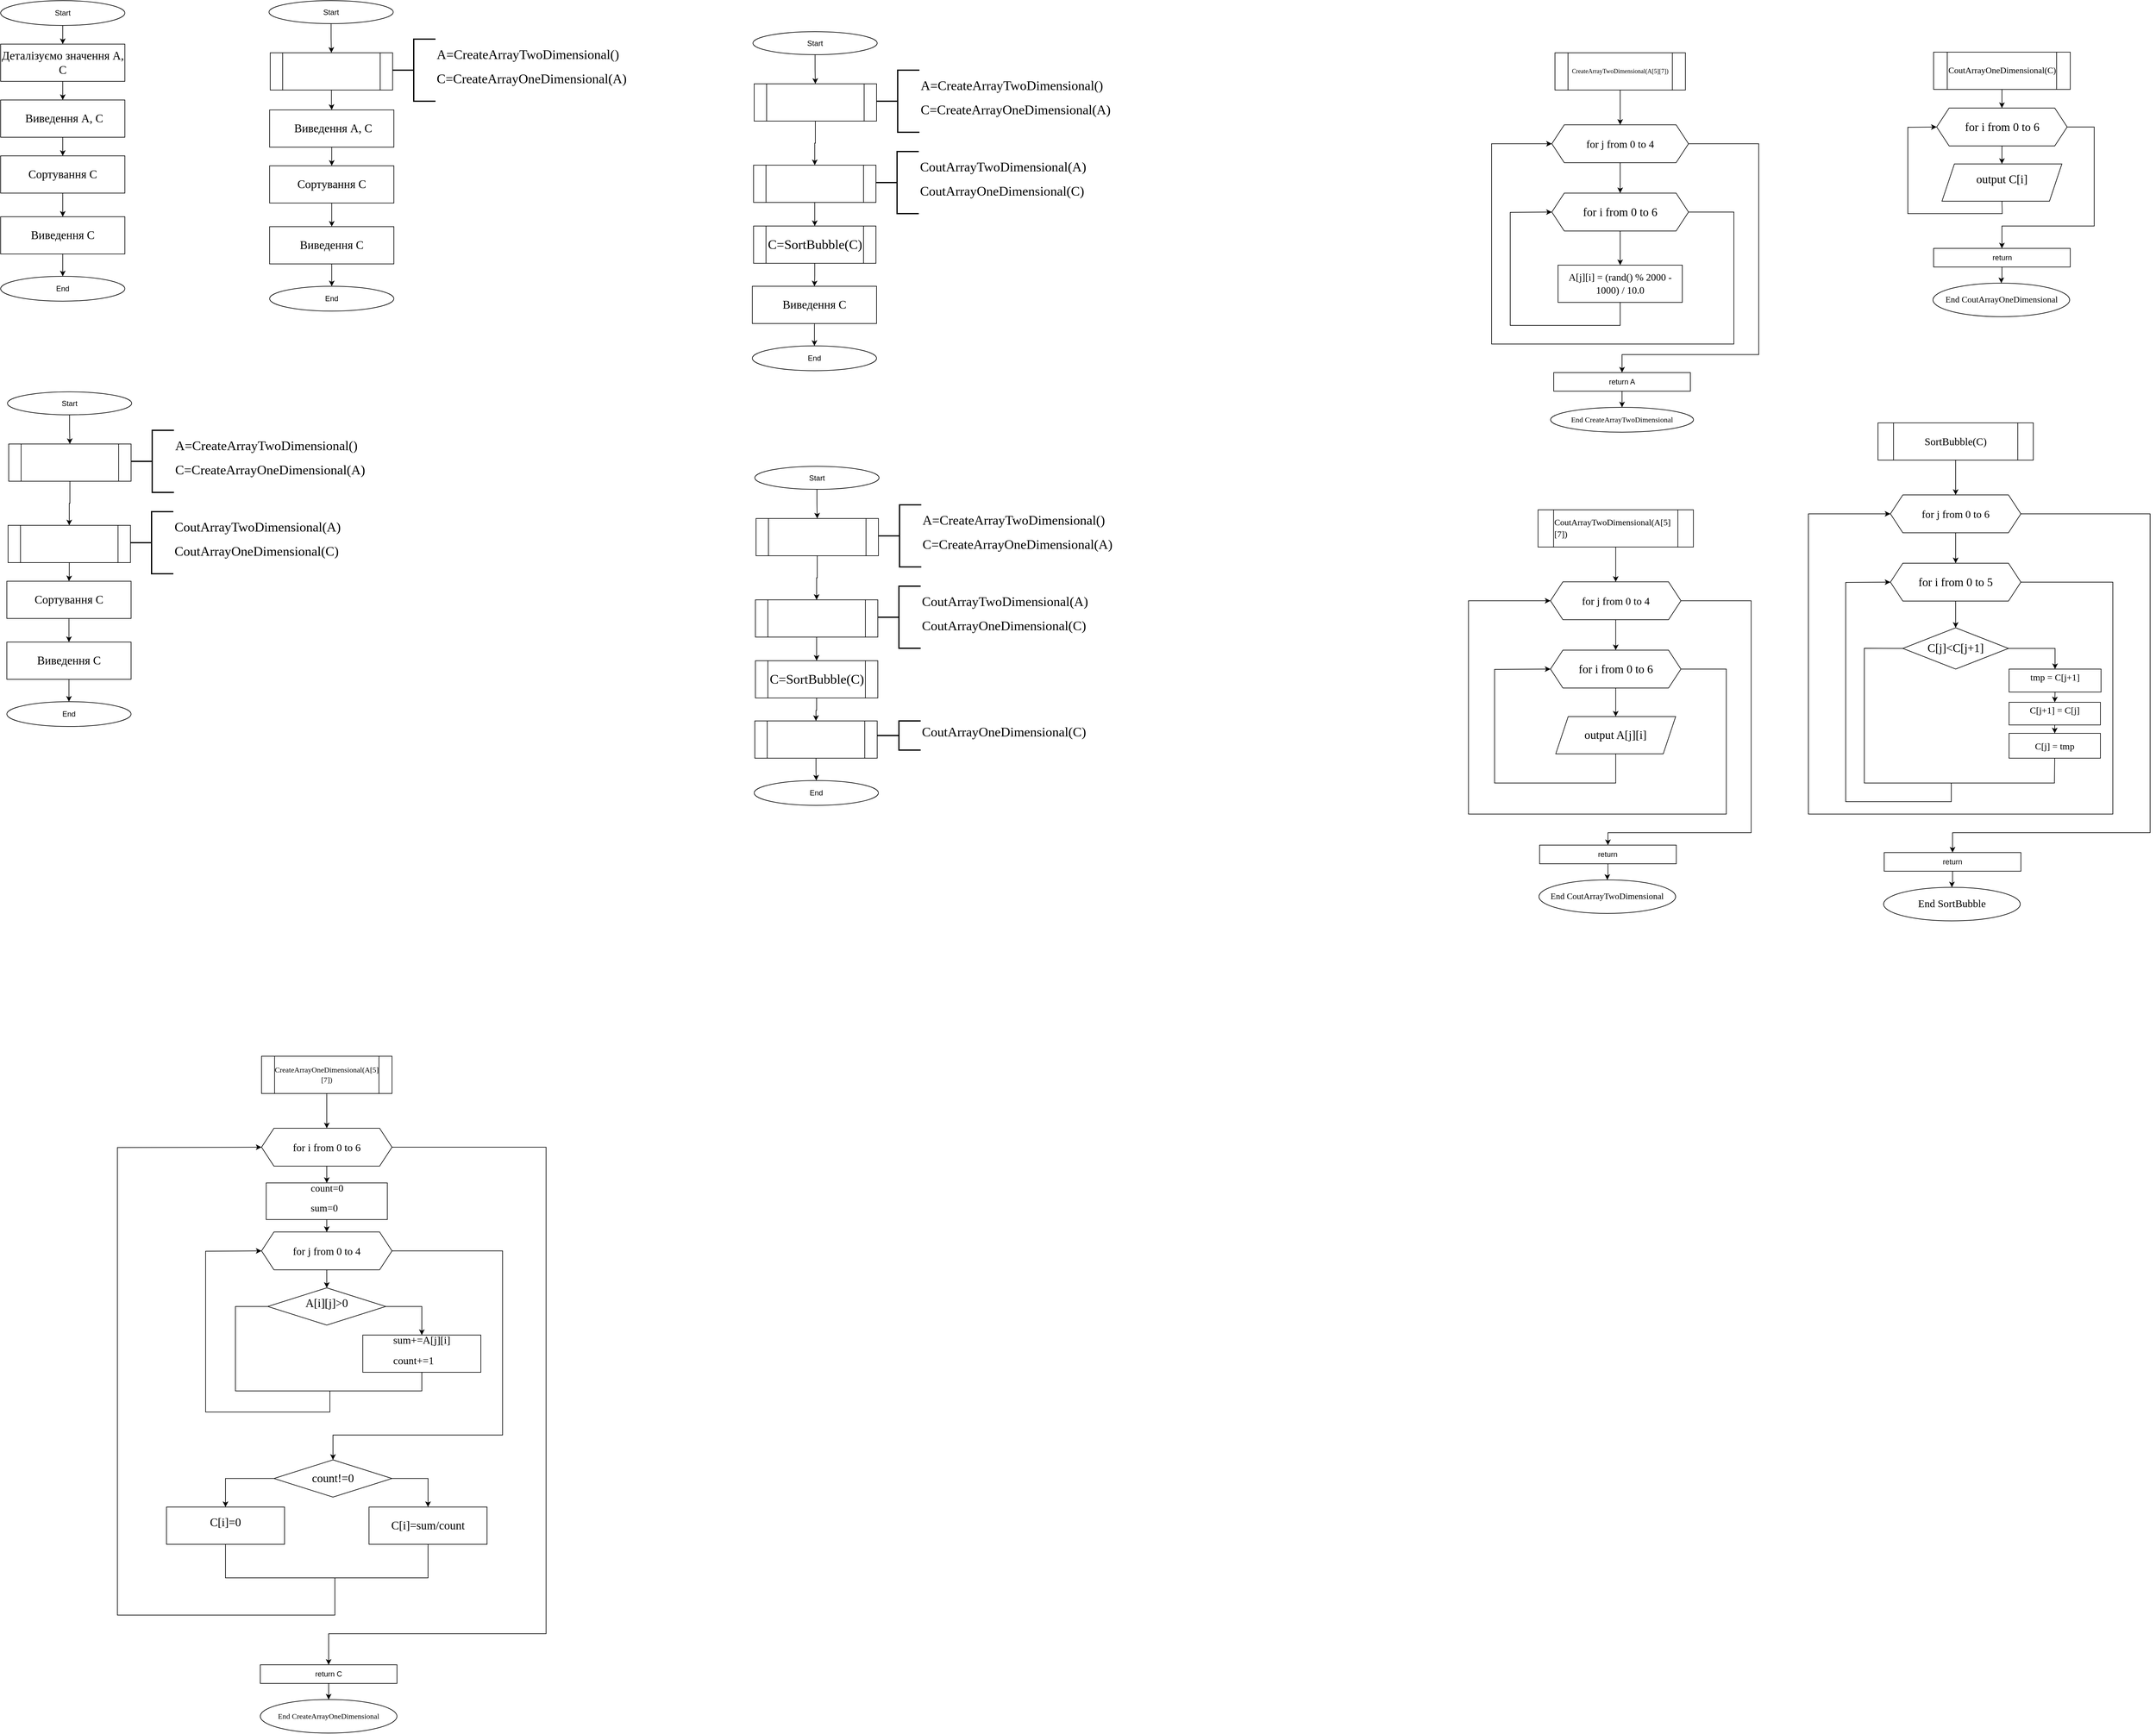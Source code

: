 <mxfile version="15.9.4" type="device"><diagram id="HQh0ag_XJeH-CXDICoc3" name="Page-1"><mxGraphModel dx="2595" dy="1448" grid="1" gridSize="10" guides="1" tooltips="1" connect="1" arrows="1" fold="1" page="1" pageScale="1" pageWidth="1200" pageHeight="1600" math="0" shadow="0"><root><mxCell id="0"/><mxCell id="1" parent="0"/><mxCell id="I6QSeBc2mw891c44yu31-10" style="edgeStyle=orthogonalEdgeStyle;rounded=0;orthogonalLoop=1;jettySize=auto;html=1;entryX=0.5;entryY=0;entryDx=0;entryDy=0;fontSize=15;" parent="1" source="y3GbVdh1Fuk5TyobV5S5-34" target="I6QSeBc2mw891c44yu31-1" edge="1"><mxGeometry relative="1" as="geometry"/></mxCell><mxCell id="y3GbVdh1Fuk5TyobV5S5-34" value="&lt;span id=&quot;docs-internal-guid-45350cb3-7fff-aa7d-c5b3-0557f8f1d9ee&quot;&gt;&lt;font size=&quot;1&quot;&gt;&lt;p dir=&quot;ltr&quot; style=&quot;line-height: 1.295 ; text-align: justify ; margin-top: 0pt ; margin-bottom: 8pt&quot;&gt;&lt;span id=&quot;docs-internal-guid-042fd000-7fff-a95b-dc62-818253ba43be&quot;&gt;&lt;/span&gt;&lt;/p&gt;&lt;p dir=&quot;ltr&quot; style=&quot;line-height: 1.295 ; text-align: justify ; margin-top: 0pt ; margin-bottom: 8pt&quot;&gt;&lt;span id=&quot;docs-internal-guid-4dac7ade-7fff-7770-fa2c-4c7f8c4702b6&quot;&gt;&lt;span style=&quot;font-family: &amp;#34;times new roman&amp;#34; ; background-color: transparent ; vertical-align: baseline&quot;&gt;CreateArrayTwoDimensional(A[5][7]) &lt;/span&gt;&lt;/span&gt;&lt;br&gt;&lt;/p&gt;&lt;/font&gt;&lt;/span&gt;" style="shape=process;whiteSpace=wrap;html=1;backgroundOutline=1;" parent="1" vertex="1"><mxGeometry x="2562" y="114" width="210" height="60" as="geometry"/></mxCell><mxCell id="y3GbVdh1Fuk5TyobV5S5-50" value="&lt;span id=&quot;docs-internal-guid-36d122d3-7fff-4348-1572-a0814d72419e&quot;&gt;&lt;span style=&quot;background-color: transparent ; vertical-align: baseline&quot;&gt;&lt;font&gt;&lt;span id=&quot;docs-internal-guid-ac325291-7fff-3994-3619-739804e4735d&quot; style=&quot;font-size: 16px&quot;&gt;&lt;p dir=&quot;ltr&quot; style=&quot;line-height: 1.295 ; text-align: justify ; margin-top: 0pt ; margin-bottom: 8pt&quot;&gt;&lt;span id=&quot;docs-internal-guid-55477e5c-7fff-1fad-2d1c-bddcc63b23bb&quot;&gt;&lt;/span&gt;&lt;/p&gt;&lt;p dir=&quot;ltr&quot; style=&quot;line-height: 1.295 ; margin-top: 0pt ; margin-bottom: 8pt&quot;&gt;&lt;span style=&quot;font-family: &amp;#34;times new roman&amp;#34; ; color: rgb(0 , 0 , 0) ; background-color: transparent ; font-style: normal ; font-variant: normal ; text-decoration: none ; vertical-align: baseline&quot;&gt;A[j][i] = (&lt;/span&gt;&lt;span style=&quot;font-family: &amp;#34;times new roman&amp;#34; ; color: rgb(0 , 0 , 0) ; background-color: transparent ; font-style: normal ; font-variant: normal ; text-decoration: none ; vertical-align: baseline&quot;&gt;rand()&lt;/span&gt;&lt;span style=&quot;font-family: &amp;#34;times new roman&amp;#34; ; color: rgb(0 , 0 , 0) ; background-color: transparent ; font-style: normal ; font-variant: normal ; text-decoration: none ; vertical-align: baseline&quot;&gt; % 2000 - 1000) / 10.0&lt;/span&gt;&lt;/p&gt;&lt;/span&gt;&lt;/font&gt;&lt;/span&gt;&lt;/span&gt;" style="whiteSpace=wrap;html=1;" parent="1" vertex="1"><mxGeometry x="2567" y="456" width="200" height="60" as="geometry"/></mxCell><mxCell id="y3GbVdh1Fuk5TyobV5S5-65" style="edgeStyle=orthogonalEdgeStyle;rounded=0;orthogonalLoop=1;jettySize=auto;html=1;entryX=0.5;entryY=0;entryDx=0;entryDy=0;fontFamily=Helvetica;fontSize=15;" parent="1" source="y3GbVdh1Fuk5TyobV5S5-62" target="y3GbVdh1Fuk5TyobV5S5-64" edge="1"><mxGeometry relative="1" as="geometry"/></mxCell><mxCell id="y3GbVdh1Fuk5TyobV5S5-62" value="return A" style="whiteSpace=wrap;html=1;" parent="1" vertex="1"><mxGeometry x="2560" y="629" width="220" height="30" as="geometry"/></mxCell><mxCell id="y3GbVdh1Fuk5TyobV5S5-64" value="&lt;div style=&quot;text-align: center&quot;&gt;&lt;span style=&quot;font-family: &amp;#34;times new roman&amp;#34; ; text-align: justify&quot;&gt;End CreateArrayTwoDimensional&lt;/span&gt;&lt;/div&gt;" style="ellipse;whiteSpace=wrap;html=1;fillColor=default;strokeColor=default;fontColor=default;" parent="1" vertex="1"><mxGeometry x="2555" y="685" width="230" height="40" as="geometry"/></mxCell><mxCell id="y3GbVdh1Fuk5TyobV5S5-82" style="edgeStyle=orthogonalEdgeStyle;rounded=0;orthogonalLoop=1;jettySize=auto;html=1;entryX=0.5;entryY=0;entryDx=0;entryDy=0;fontFamily=Helvetica;fontSize=15;" parent="1" source="y3GbVdh1Fuk5TyobV5S5-77" target="y3GbVdh1Fuk5TyobV5S5-80" edge="1"><mxGeometry relative="1" as="geometry"/></mxCell><mxCell id="y3GbVdh1Fuk5TyobV5S5-77" value="Start" style="ellipse;whiteSpace=wrap;html=1;fillColor=default;strokeColor=default;fontColor=default;" parent="1" vertex="1"><mxGeometry x="60" y="30" width="200" height="40" as="geometry"/></mxCell><mxCell id="y3GbVdh1Fuk5TyobV5S5-78" value="End" style="ellipse;whiteSpace=wrap;html=1;fillColor=default;strokeColor=default;fontColor=default;" parent="1" vertex="1"><mxGeometry x="60" y="474" width="200" height="40" as="geometry"/></mxCell><mxCell id="y3GbVdh1Fuk5TyobV5S5-83" style="edgeStyle=orthogonalEdgeStyle;rounded=0;orthogonalLoop=1;jettySize=auto;html=1;fontFamily=Helvetica;fontSize=15;" parent="1" source="y3GbVdh1Fuk5TyobV5S5-80" target="y3GbVdh1Fuk5TyobV5S5-81" edge="1"><mxGeometry relative="1" as="geometry"/></mxCell><mxCell id="y3GbVdh1Fuk5TyobV5S5-80" value="&lt;span id=&quot;docs-internal-guid-36d122d3-7fff-4348-1572-a0814d72419e&quot;&gt;&lt;span style=&quot;background-color: transparent ; vertical-align: baseline&quot;&gt;&lt;font&gt;&lt;span id=&quot;docs-internal-guid-1fa470ba-7fff-66ec-f6c1-01fd087985c7&quot;&gt;&lt;span style=&quot;font-size: 14pt ; font-family: &amp;#34;times new roman&amp;#34; ; background-color: transparent ; vertical-align: baseline&quot;&gt;Деталізуємо значення A, C&lt;/span&gt;&lt;/span&gt;&lt;br&gt;&lt;/font&gt;&lt;/span&gt;&lt;/span&gt;" style="whiteSpace=wrap;html=1;" parent="1" vertex="1"><mxGeometry x="60" y="100" width="200" height="60" as="geometry"/></mxCell><mxCell id="ZYnt0HijN4UCSvfBoGLu-2" style="edgeStyle=orthogonalEdgeStyle;rounded=0;orthogonalLoop=1;jettySize=auto;html=1;entryX=0.5;entryY=0;entryDx=0;entryDy=0;" parent="1" source="y3GbVdh1Fuk5TyobV5S5-81" target="i5hkTMGkbq1rOhyrqTeB-12" edge="1"><mxGeometry relative="1" as="geometry"><mxPoint x="160" y="280" as="targetPoint"/></mxGeometry></mxCell><mxCell id="y3GbVdh1Fuk5TyobV5S5-81" value="&lt;span id=&quot;docs-internal-guid-36d122d3-7fff-4348-1572-a0814d72419e&quot;&gt;&lt;span style=&quot;background-color: transparent ; vertical-align: baseline&quot;&gt;&lt;font size=&quot;1&quot;&gt;&lt;span id=&quot;docs-internal-guid-fac29716-7fff-191a-785b-0aab31674dd4&quot;&gt;&lt;p dir=&quot;ltr&quot; style=&quot;text-align: justify ; line-height: 1.295 ; margin-top: 0pt ; margin-bottom: 8pt&quot;&gt;&lt;span id=&quot;docs-internal-guid-5e7ee4bc-7fff-114a-0e36-fd202b840549&quot;&gt;&lt;/span&gt;&lt;/p&gt;&lt;p dir=&quot;ltr&quot; style=&quot;line-height: 1.295 ; text-align: justify ; margin-top: 0pt ; margin-bottom: 8pt&quot;&gt;&lt;span id=&quot;docs-internal-guid-3f1751d7-7fff-7ec0-153b-67b9153fc98d&quot;&gt;&lt;span style=&quot;font-size: 14pt ; font-family: &amp;#34;times new roman&amp;#34; ; background-color: transparent ; vertical-align: baseline&quot;&gt;&amp;nbsp;Виведення A, С &lt;/span&gt;&lt;/span&gt;&lt;br&gt;&lt;/p&gt;&lt;/span&gt;&lt;/font&gt;&lt;/span&gt;&lt;/span&gt;" style="whiteSpace=wrap;html=1;" parent="1" vertex="1"><mxGeometry x="60" y="190" width="200" height="60" as="geometry"/></mxCell><mxCell id="zRg-J29XMpKY_KAImrMH-7" style="edgeStyle=orthogonalEdgeStyle;rounded=0;orthogonalLoop=1;jettySize=auto;html=1;fontSize=16;" parent="1" source="y3GbVdh1Fuk5TyobV5S5-86" target="zRg-J29XMpKY_KAImrMH-5" edge="1"><mxGeometry relative="1" as="geometry"/></mxCell><mxCell id="y3GbVdh1Fuk5TyobV5S5-86" value="Start" style="ellipse;whiteSpace=wrap;html=1;fillColor=default;strokeColor=default;fontColor=default;" parent="1" vertex="1"><mxGeometry x="492" y="30" width="200" height="37" as="geometry"/></mxCell><mxCell id="y3GbVdh1Fuk5TyobV5S5-93" style="edgeStyle=orthogonalEdgeStyle;rounded=0;orthogonalLoop=1;jettySize=auto;html=1;entryX=0.5;entryY=0;entryDx=0;entryDy=0;fontFamily=Helvetica;fontSize=13;" parent="1" edge="1"><mxGeometry relative="1" as="geometry"><mxPoint x="380" y="1012.0" as="sourcePoint"/></mxGeometry></mxCell><mxCell id="zRg-J29XMpKY_KAImrMH-3" value="&lt;span id=&quot;docs-internal-guid-865ceafa-7fff-78dc-2bc9-1bb8ff6d4577&quot;&gt;&lt;p dir=&quot;ltr&quot; style=&quot;line-height: 1.295 ; text-align: justify ; margin-top: 0pt ; margin-bottom: 8pt&quot;&gt;&lt;span style=&quot;font-size: 16pt ; font-family: &amp;#34;times new roman&amp;#34; ; color: rgb(0 , 0 , 0) ; background-color: transparent ; font-weight: 400 ; font-style: normal ; font-variant: normal ; text-decoration: none ; vertical-align: baseline&quot;&gt;A=CreateArrayTwoDimensional()&lt;/span&gt;&lt;/p&gt;&lt;p dir=&quot;ltr&quot; style=&quot;line-height: 1.295 ; text-align: justify ; margin-top: 0pt ; margin-bottom: 8pt&quot;&gt;&lt;span id=&quot;docs-internal-guid-58e20b1d-7fff-e266-b40d-6db1ddf12bcc&quot;&gt;&lt;/span&gt;&lt;/p&gt;&lt;p dir=&quot;ltr&quot; style=&quot;line-height: 1.295 ; text-align: justify ; margin-top: 0pt ; margin-bottom: 8pt&quot;&gt;&lt;span style=&quot;font-size: 16pt ; font-family: &amp;#34;times new roman&amp;#34; ; color: rgb(0 , 0 , 0) ; background-color: transparent ; font-weight: 400 ; font-style: normal ; font-variant: normal ; text-decoration: none ; vertical-align: baseline&quot;&gt;C=CreateArrayOneDimensional(A)&lt;/span&gt;&lt;/p&gt;&lt;/span&gt;" style="strokeWidth=2;html=1;shape=mxgraph.flowchart.annotation_2;align=left;labelPosition=right;pointerEvents=1;fontSize=16;" parent="1" vertex="1"><mxGeometry x="690" y="92" width="70" height="100" as="geometry"/></mxCell><mxCell id="zRg-J29XMpKY_KAImrMH-8" style="edgeStyle=orthogonalEdgeStyle;rounded=0;orthogonalLoop=1;jettySize=auto;html=1;fontSize=16;entryX=0.5;entryY=0;entryDx=0;entryDy=0;" parent="1" source="zRg-J29XMpKY_KAImrMH-5" target="rIOWAfaWc7cWdgX6ZltU-3" edge="1"><mxGeometry relative="1" as="geometry"><mxPoint x="593.0" y="210" as="targetPoint"/></mxGeometry></mxCell><mxCell id="zRg-J29XMpKY_KAImrMH-5" value="" style="shape=process;whiteSpace=wrap;html=1;backgroundOutline=1;fontSize=16;" parent="1" vertex="1"><mxGeometry x="494" y="114" width="197" height="60" as="geometry"/></mxCell><mxCell id="I6QSeBc2mw891c44yu31-8" style="edgeStyle=orthogonalEdgeStyle;rounded=0;orthogonalLoop=1;jettySize=auto;html=1;entryX=0.5;entryY=0;entryDx=0;entryDy=0;fontSize=15;" parent="1" source="I6QSeBc2mw891c44yu31-1" target="I6QSeBc2mw891c44yu31-2" edge="1"><mxGeometry relative="1" as="geometry"/></mxCell><mxCell id="I6QSeBc2mw891c44yu31-12" style="edgeStyle=orthogonalEdgeStyle;rounded=0;orthogonalLoop=1;jettySize=auto;html=1;fontSize=15;entryX=0.5;entryY=0;entryDx=0;entryDy=0;" parent="1" source="I6QSeBc2mw891c44yu31-1" target="y3GbVdh1Fuk5TyobV5S5-62" edge="1"><mxGeometry relative="1" as="geometry"><mxPoint x="2687" y="633" as="targetPoint"/><Array as="points"><mxPoint x="2890" y="261"/><mxPoint x="2890" y="600"/><mxPoint x="2670" y="600"/><mxPoint x="2670" y="629"/></Array></mxGeometry></mxCell><mxCell id="I6QSeBc2mw891c44yu31-1" value="&lt;span id=&quot;docs-internal-guid-08e58fc8-7fff-9b5b-56e7-c6cf6ffece67&quot;&gt;&lt;font size=&quot;1&quot;&gt;&lt;p dir=&quot;ltr&quot; style=&quot;line-height: 1.295 ; text-align: justify ; margin-top: 0pt ; margin-bottom: 8pt&quot;&gt;&lt;span id=&quot;docs-internal-guid-2b20c769-7fff-83f8-d5e4-4cdafbd25589&quot;&gt;&lt;/span&gt;&lt;/p&gt;&lt;p dir=&quot;ltr&quot; style=&quot;line-height: 1.295 ; text-align: justify ; margin-top: 0pt ; margin-bottom: 8pt ; font-size: 17px&quot;&gt;&lt;span id=&quot;docs-internal-guid-6407f484-7fff-dee2-ae85-9530532083cc&quot;&gt;&lt;span style=&quot;font-family: &amp;#34;times new roman&amp;#34; ; background-color: transparent ; vertical-align: baseline&quot;&gt;for&lt;/span&gt;&lt;span style=&quot;font-family: &amp;#34;times new roman&amp;#34; ; background-color: transparent ; vertical-align: baseline&quot;&gt; j from 0 to 4&lt;/span&gt;&lt;/span&gt;&lt;br&gt;&lt;/p&gt;&lt;/font&gt;&lt;/span&gt;" style="shape=hexagon;perimeter=hexagonPerimeter2;whiteSpace=wrap;html=1;fixedSize=1;fontSize=16;" parent="1" vertex="1"><mxGeometry x="2557" y="230" width="220" height="61" as="geometry"/></mxCell><mxCell id="I6QSeBc2mw891c44yu31-4" style="edgeStyle=orthogonalEdgeStyle;rounded=0;orthogonalLoop=1;jettySize=auto;html=1;fontSize=15;" parent="1" source="I6QSeBc2mw891c44yu31-2" target="y3GbVdh1Fuk5TyobV5S5-50" edge="1"><mxGeometry relative="1" as="geometry"><mxPoint x="2667" y="430" as="targetPoint"/></mxGeometry></mxCell><mxCell id="I6QSeBc2mw891c44yu31-7" style="edgeStyle=orthogonalEdgeStyle;rounded=0;orthogonalLoop=1;jettySize=auto;html=1;fontSize=15;entryX=0;entryY=0.5;entryDx=0;entryDy=0;" parent="1" source="I6QSeBc2mw891c44yu31-2" target="I6QSeBc2mw891c44yu31-1" edge="1"><mxGeometry relative="1" as="geometry"><mxPoint x="2320" y="660" as="targetPoint"/><Array as="points"><mxPoint x="2850" y="371"/><mxPoint x="2850" y="583"/><mxPoint x="2460" y="583"/><mxPoint x="2460" y="261"/></Array></mxGeometry></mxCell><mxCell id="I6QSeBc2mw891c44yu31-2" value="&lt;span id=&quot;docs-internal-guid-08e58fc8-7fff-9b5b-56e7-c6cf6ffece67&quot;&gt;&lt;p dir=&quot;ltr&quot; style=&quot;line-height: 1.295 ; text-align: justify ; margin-top: 0pt ; margin-bottom: 8pt&quot;&gt;&lt;span id=&quot;docs-internal-guid-a2d4cf71-7fff-19f9-15a2-8f9f667dcf9c&quot;&gt;&lt;/span&gt;&lt;/p&gt;&lt;p dir=&quot;ltr&quot; style=&quot;line-height: 1.295 ; margin-top: 0pt ; margin-bottom: 8pt&quot;&gt;&lt;span style=&quot;font-size: 14pt ; font-family: &amp;#34;times new roman&amp;#34; ; color: rgb(0 , 0 , 0) ; background-color: transparent ; font-style: normal ; font-variant: normal ; text-decoration: none ; vertical-align: baseline&quot;&gt;for&lt;/span&gt;&lt;span style=&quot;font-size: 14pt ; font-family: &amp;#34;times new roman&amp;#34; ; color: rgb(0 , 0 , 0) ; background-color: transparent ; font-style: normal ; font-variant: normal ; text-decoration: none ; vertical-align: baseline&quot;&gt; i from 0 to 6&lt;/span&gt;&lt;/p&gt;&lt;/span&gt;" style="shape=hexagon;perimeter=hexagonPerimeter2;whiteSpace=wrap;html=1;fixedSize=1;fontSize=16;" parent="1" vertex="1"><mxGeometry x="2557" y="340" width="220" height="61" as="geometry"/></mxCell><mxCell id="I6QSeBc2mw891c44yu31-6" value="" style="endArrow=classic;html=1;rounded=0;fontSize=15;entryX=0;entryY=0.5;entryDx=0;entryDy=0;exitX=0.5;exitY=1;exitDx=0;exitDy=0;" parent="1" target="I6QSeBc2mw891c44yu31-2" edge="1" source="y3GbVdh1Fuk5TyobV5S5-50"><mxGeometry width="50" height="50" relative="1" as="geometry"><mxPoint x="2667" y="573" as="sourcePoint"/><mxPoint x="2564" y="366.5" as="targetPoint"/><Array as="points"><mxPoint x="2667" y="553"/><mxPoint x="2570" y="553"/><mxPoint x="2490" y="553"/><mxPoint x="2490" y="460"/><mxPoint x="2490" y="371"/></Array></mxGeometry></mxCell><mxCell id="p0p2ILP-vLP6fGH7kdJc-3" style="edgeStyle=orthogonalEdgeStyle;rounded=0;orthogonalLoop=1;jettySize=auto;html=1;entryX=0.5;entryY=0;entryDx=0;entryDy=0;" parent="1" source="i5hkTMGkbq1rOhyrqTeB-12" target="p0p2ILP-vLP6fGH7kdJc-2" edge="1"><mxGeometry relative="1" as="geometry"/></mxCell><mxCell id="i5hkTMGkbq1rOhyrqTeB-12" value="&lt;span id=&quot;docs-internal-guid-e3eb6f9f-7fff-a09a-6772-4dc43a518103&quot;&gt;&lt;span style=&quot;font-size: 14pt ; font-family: &amp;#34;times new roman&amp;#34; ; background-color: transparent ; vertical-align: baseline&quot;&gt;Сортування С&lt;/span&gt;&lt;/span&gt;" style="rounded=0;whiteSpace=wrap;html=1;fontSize=16;" parent="1" vertex="1"><mxGeometry x="60" y="280" width="200" height="60" as="geometry"/></mxCell><mxCell id="p0p2ILP-vLP6fGH7kdJc-4" style="edgeStyle=orthogonalEdgeStyle;rounded=0;orthogonalLoop=1;jettySize=auto;html=1;entryX=0.5;entryY=0;entryDx=0;entryDy=0;" parent="1" source="p0p2ILP-vLP6fGH7kdJc-2" target="y3GbVdh1Fuk5TyobV5S5-78" edge="1"><mxGeometry relative="1" as="geometry"/></mxCell><mxCell id="p0p2ILP-vLP6fGH7kdJc-2" value="&lt;span id=&quot;docs-internal-guid-7e8c18b7-7fff-eba4-b39a-23abec51feda&quot;&gt;&lt;span style=&quot;font-size: 14pt ; font-family: &amp;#34;times new roman&amp;#34; ; background-color: transparent ; vertical-align: baseline&quot;&gt;Виведення C&lt;/span&gt;&lt;/span&gt;" style="rounded=0;whiteSpace=wrap;html=1;" parent="1" vertex="1"><mxGeometry x="60" y="378" width="200" height="60" as="geometry"/></mxCell><mxCell id="rIOWAfaWc7cWdgX6ZltU-1" value="End" style="ellipse;whiteSpace=wrap;html=1;fillColor=default;strokeColor=default;fontColor=default;" vertex="1" parent="1"><mxGeometry x="493" y="490" width="200" height="40" as="geometry"/></mxCell><mxCell id="rIOWAfaWc7cWdgX6ZltU-2" style="edgeStyle=orthogonalEdgeStyle;rounded=0;orthogonalLoop=1;jettySize=auto;html=1;entryX=0.5;entryY=0;entryDx=0;entryDy=0;" edge="1" parent="1" source="rIOWAfaWc7cWdgX6ZltU-3" target="rIOWAfaWc7cWdgX6ZltU-5"><mxGeometry relative="1" as="geometry"><mxPoint x="593" y="296" as="targetPoint"/></mxGeometry></mxCell><mxCell id="rIOWAfaWc7cWdgX6ZltU-3" value="&lt;span id=&quot;docs-internal-guid-36d122d3-7fff-4348-1572-a0814d72419e&quot;&gt;&lt;span style=&quot;background-color: transparent ; vertical-align: baseline&quot;&gt;&lt;font size=&quot;1&quot;&gt;&lt;span id=&quot;docs-internal-guid-fac29716-7fff-191a-785b-0aab31674dd4&quot;&gt;&lt;p dir=&quot;ltr&quot; style=&quot;text-align: justify ; line-height: 1.295 ; margin-top: 0pt ; margin-bottom: 8pt&quot;&gt;&lt;span id=&quot;docs-internal-guid-5e7ee4bc-7fff-114a-0e36-fd202b840549&quot;&gt;&lt;/span&gt;&lt;/p&gt;&lt;p dir=&quot;ltr&quot; style=&quot;line-height: 1.295 ; text-align: justify ; margin-top: 0pt ; margin-bottom: 8pt&quot;&gt;&lt;span id=&quot;docs-internal-guid-3f1751d7-7fff-7ec0-153b-67b9153fc98d&quot;&gt;&lt;span style=&quot;font-size: 14pt ; font-family: &amp;#34;times new roman&amp;#34; ; background-color: transparent ; vertical-align: baseline&quot;&gt;&amp;nbsp;Виведення A, С &lt;/span&gt;&lt;/span&gt;&lt;br&gt;&lt;/p&gt;&lt;/span&gt;&lt;/font&gt;&lt;/span&gt;&lt;/span&gt;" style="whiteSpace=wrap;html=1;" vertex="1" parent="1"><mxGeometry x="493" y="206" width="200" height="60" as="geometry"/></mxCell><mxCell id="rIOWAfaWc7cWdgX6ZltU-4" style="edgeStyle=orthogonalEdgeStyle;rounded=0;orthogonalLoop=1;jettySize=auto;html=1;entryX=0.5;entryY=0;entryDx=0;entryDy=0;" edge="1" parent="1" source="rIOWAfaWc7cWdgX6ZltU-5" target="rIOWAfaWc7cWdgX6ZltU-7"><mxGeometry relative="1" as="geometry"/></mxCell><mxCell id="rIOWAfaWc7cWdgX6ZltU-5" value="&lt;span id=&quot;docs-internal-guid-e3eb6f9f-7fff-a09a-6772-4dc43a518103&quot;&gt;&lt;span style=&quot;font-size: 14pt ; font-family: &amp;#34;times new roman&amp;#34; ; background-color: transparent ; vertical-align: baseline&quot;&gt;Сортування С&lt;/span&gt;&lt;/span&gt;" style="rounded=0;whiteSpace=wrap;html=1;fontSize=16;" vertex="1" parent="1"><mxGeometry x="493" y="296" width="200" height="60" as="geometry"/></mxCell><mxCell id="rIOWAfaWc7cWdgX6ZltU-6" style="edgeStyle=orthogonalEdgeStyle;rounded=0;orthogonalLoop=1;jettySize=auto;html=1;entryX=0.5;entryY=0;entryDx=0;entryDy=0;" edge="1" parent="1" source="rIOWAfaWc7cWdgX6ZltU-7" target="rIOWAfaWc7cWdgX6ZltU-1"><mxGeometry relative="1" as="geometry"/></mxCell><mxCell id="rIOWAfaWc7cWdgX6ZltU-7" value="&lt;span id=&quot;docs-internal-guid-7e8c18b7-7fff-eba4-b39a-23abec51feda&quot;&gt;&lt;span style=&quot;font-size: 14pt ; font-family: &amp;#34;times new roman&amp;#34; ; background-color: transparent ; vertical-align: baseline&quot;&gt;Виведення C&lt;/span&gt;&lt;/span&gt;" style="rounded=0;whiteSpace=wrap;html=1;" vertex="1" parent="1"><mxGeometry x="493" y="394" width="200" height="60" as="geometry"/></mxCell><mxCell id="rIOWAfaWc7cWdgX6ZltU-8" style="edgeStyle=orthogonalEdgeStyle;rounded=0;orthogonalLoop=1;jettySize=auto;html=1;fontSize=16;" edge="1" parent="1" source="rIOWAfaWc7cWdgX6ZltU-9" target="rIOWAfaWc7cWdgX6ZltU-12"><mxGeometry relative="1" as="geometry"/></mxCell><mxCell id="rIOWAfaWc7cWdgX6ZltU-9" value="Start" style="ellipse;whiteSpace=wrap;html=1;fillColor=default;strokeColor=default;fontColor=default;" vertex="1" parent="1"><mxGeometry x="71" y="660" width="200" height="37" as="geometry"/></mxCell><mxCell id="rIOWAfaWc7cWdgX6ZltU-10" value="&lt;span id=&quot;docs-internal-guid-865ceafa-7fff-78dc-2bc9-1bb8ff6d4577&quot;&gt;&lt;p dir=&quot;ltr&quot; style=&quot;line-height: 1.295 ; text-align: justify ; margin-top: 0pt ; margin-bottom: 8pt&quot;&gt;&lt;span style=&quot;font-size: 16pt ; font-family: &amp;#34;times new roman&amp;#34; ; color: rgb(0 , 0 , 0) ; background-color: transparent ; font-weight: 400 ; font-style: normal ; font-variant: normal ; text-decoration: none ; vertical-align: baseline&quot;&gt;A=CreateArrayTwoDimensional()&lt;/span&gt;&lt;/p&gt;&lt;p dir=&quot;ltr&quot; style=&quot;line-height: 1.295 ; text-align: justify ; margin-top: 0pt ; margin-bottom: 8pt&quot;&gt;&lt;span id=&quot;docs-internal-guid-58e20b1d-7fff-e266-b40d-6db1ddf12bcc&quot;&gt;&lt;/span&gt;&lt;/p&gt;&lt;p dir=&quot;ltr&quot; style=&quot;line-height: 1.295 ; text-align: justify ; margin-top: 0pt ; margin-bottom: 8pt&quot;&gt;&lt;span style=&quot;font-size: 16pt ; font-family: &amp;#34;times new roman&amp;#34; ; color: rgb(0 , 0 , 0) ; background-color: transparent ; font-weight: 400 ; font-style: normal ; font-variant: normal ; text-decoration: none ; vertical-align: baseline&quot;&gt;C=CreateArrayOneDimensional(A)&lt;/span&gt;&lt;/p&gt;&lt;/span&gt;" style="strokeWidth=2;html=1;shape=mxgraph.flowchart.annotation_2;align=left;labelPosition=right;pointerEvents=1;fontSize=16;" vertex="1" parent="1"><mxGeometry x="269" y="722" width="70" height="100" as="geometry"/></mxCell><mxCell id="rIOWAfaWc7cWdgX6ZltU-11" style="edgeStyle=orthogonalEdgeStyle;rounded=0;orthogonalLoop=1;jettySize=auto;html=1;fontSize=16;entryX=0.5;entryY=0;entryDx=0;entryDy=0;" edge="1" parent="1" source="rIOWAfaWc7cWdgX6ZltU-12" target="rIOWAfaWc7cWdgX6ZltU-21"><mxGeometry relative="1" as="geometry"><mxPoint x="172" y="836" as="targetPoint"/></mxGeometry></mxCell><mxCell id="rIOWAfaWc7cWdgX6ZltU-12" value="" style="shape=process;whiteSpace=wrap;html=1;backgroundOutline=1;fontSize=16;" vertex="1" parent="1"><mxGeometry x="73" y="744" width="197" height="60" as="geometry"/></mxCell><mxCell id="rIOWAfaWc7cWdgX6ZltU-13" value="End" style="ellipse;whiteSpace=wrap;html=1;fillColor=default;strokeColor=default;fontColor=default;" vertex="1" parent="1"><mxGeometry x="70" y="1159" width="200" height="40" as="geometry"/></mxCell><mxCell id="rIOWAfaWc7cWdgX6ZltU-16" style="edgeStyle=orthogonalEdgeStyle;rounded=0;orthogonalLoop=1;jettySize=auto;html=1;entryX=0.5;entryY=0;entryDx=0;entryDy=0;" edge="1" parent="1" source="rIOWAfaWc7cWdgX6ZltU-17" target="rIOWAfaWc7cWdgX6ZltU-19"><mxGeometry relative="1" as="geometry"/></mxCell><mxCell id="rIOWAfaWc7cWdgX6ZltU-17" value="&lt;span id=&quot;docs-internal-guid-e3eb6f9f-7fff-a09a-6772-4dc43a518103&quot;&gt;&lt;span style=&quot;font-size: 14pt ; font-family: &amp;#34;times new roman&amp;#34; ; background-color: transparent ; vertical-align: baseline&quot;&gt;Сортування С&lt;/span&gt;&lt;/span&gt;" style="rounded=0;whiteSpace=wrap;html=1;fontSize=16;" vertex="1" parent="1"><mxGeometry x="70" y="965" width="200" height="60" as="geometry"/></mxCell><mxCell id="rIOWAfaWc7cWdgX6ZltU-18" style="edgeStyle=orthogonalEdgeStyle;rounded=0;orthogonalLoop=1;jettySize=auto;html=1;entryX=0.5;entryY=0;entryDx=0;entryDy=0;" edge="1" parent="1" source="rIOWAfaWc7cWdgX6ZltU-19" target="rIOWAfaWc7cWdgX6ZltU-13"><mxGeometry relative="1" as="geometry"/></mxCell><mxCell id="rIOWAfaWc7cWdgX6ZltU-19" value="&lt;span id=&quot;docs-internal-guid-7e8c18b7-7fff-eba4-b39a-23abec51feda&quot;&gt;&lt;span style=&quot;font-size: 14pt ; font-family: &amp;#34;times new roman&amp;#34; ; background-color: transparent ; vertical-align: baseline&quot;&gt;Виведення C&lt;/span&gt;&lt;/span&gt;" style="rounded=0;whiteSpace=wrap;html=1;" vertex="1" parent="1"><mxGeometry x="70" y="1063" width="200" height="60" as="geometry"/></mxCell><mxCell id="rIOWAfaWc7cWdgX6ZltU-20" value="&lt;span id=&quot;docs-internal-guid-865ceafa-7fff-78dc-2bc9-1bb8ff6d4577&quot;&gt;&lt;p dir=&quot;ltr&quot; style=&quot;line-height: 1.295 ; text-align: justify ; margin-top: 0pt ; margin-bottom: 8pt&quot;&gt;&lt;span style=&quot;font-size: 16pt ; font-family: &amp;#34;times new roman&amp;#34; ; color: rgb(0 , 0 , 0) ; background-color: transparent ; font-weight: 400 ; font-style: normal ; font-variant: normal ; text-decoration: none ; vertical-align: baseline&quot;&gt;CoutArrayTwoDimensional(A)&lt;/span&gt;&lt;/p&gt;&lt;p dir=&quot;ltr&quot; style=&quot;line-height: 1.295 ; text-align: justify ; margin-top: 0pt ; margin-bottom: 8pt&quot;&gt;&lt;span id=&quot;docs-internal-guid-35ab671e-7fff-0acc-bcc0-77cc78d3f6c0&quot;&gt;&lt;/span&gt;&lt;/p&gt;&lt;p dir=&quot;ltr&quot; style=&quot;line-height: 1.295 ; text-align: justify ; margin-top: 0pt ; margin-bottom: 8pt&quot;&gt;&lt;span style=&quot;font-size: 16pt ; font-family: &amp;#34;times new roman&amp;#34; ; color: rgb(0 , 0 , 0) ; background-color: transparent ; font-weight: 400 ; font-style: normal ; font-variant: normal ; text-decoration: none ; vertical-align: baseline&quot;&gt;CoutArrayOneDimensional(С)&lt;/span&gt;&lt;/p&gt;&lt;/span&gt;" style="strokeWidth=2;html=1;shape=mxgraph.flowchart.annotation_2;align=left;labelPosition=right;pointerEvents=1;fontSize=16;" vertex="1" parent="1"><mxGeometry x="268" y="853" width="70" height="100" as="geometry"/></mxCell><mxCell id="rIOWAfaWc7cWdgX6ZltU-23" style="edgeStyle=orthogonalEdgeStyle;rounded=0;orthogonalLoop=1;jettySize=auto;html=1;entryX=0.5;entryY=0;entryDx=0;entryDy=0;" edge="1" parent="1" source="rIOWAfaWc7cWdgX6ZltU-21" target="rIOWAfaWc7cWdgX6ZltU-17"><mxGeometry relative="1" as="geometry"/></mxCell><mxCell id="rIOWAfaWc7cWdgX6ZltU-21" value="" style="shape=process;whiteSpace=wrap;html=1;backgroundOutline=1;fontSize=16;" vertex="1" parent="1"><mxGeometry x="72" y="875" width="197" height="60" as="geometry"/></mxCell><mxCell id="rIOWAfaWc7cWdgX6ZltU-24" style="edgeStyle=orthogonalEdgeStyle;rounded=0;orthogonalLoop=1;jettySize=auto;html=1;fontSize=16;" edge="1" parent="1" source="rIOWAfaWc7cWdgX6ZltU-25" target="rIOWAfaWc7cWdgX6ZltU-28"><mxGeometry relative="1" as="geometry"/></mxCell><mxCell id="rIOWAfaWc7cWdgX6ZltU-25" value="Start" style="ellipse;whiteSpace=wrap;html=1;fillColor=default;strokeColor=default;fontColor=default;" vertex="1" parent="1"><mxGeometry x="1271" y="80" width="200" height="37" as="geometry"/></mxCell><mxCell id="rIOWAfaWc7cWdgX6ZltU-26" value="&lt;span id=&quot;docs-internal-guid-865ceafa-7fff-78dc-2bc9-1bb8ff6d4577&quot;&gt;&lt;p dir=&quot;ltr&quot; style=&quot;line-height: 1.295 ; text-align: justify ; margin-top: 0pt ; margin-bottom: 8pt&quot;&gt;&lt;span style=&quot;font-size: 16pt ; font-family: &amp;#34;times new roman&amp;#34; ; color: rgb(0 , 0 , 0) ; background-color: transparent ; font-weight: 400 ; font-style: normal ; font-variant: normal ; text-decoration: none ; vertical-align: baseline&quot;&gt;A=CreateArrayTwoDimensional()&lt;/span&gt;&lt;/p&gt;&lt;p dir=&quot;ltr&quot; style=&quot;line-height: 1.295 ; text-align: justify ; margin-top: 0pt ; margin-bottom: 8pt&quot;&gt;&lt;span id=&quot;docs-internal-guid-58e20b1d-7fff-e266-b40d-6db1ddf12bcc&quot;&gt;&lt;/span&gt;&lt;/p&gt;&lt;p dir=&quot;ltr&quot; style=&quot;line-height: 1.295 ; text-align: justify ; margin-top: 0pt ; margin-bottom: 8pt&quot;&gt;&lt;span style=&quot;font-size: 16pt ; font-family: &amp;#34;times new roman&amp;#34; ; color: rgb(0 , 0 , 0) ; background-color: transparent ; font-weight: 400 ; font-style: normal ; font-variant: normal ; text-decoration: none ; vertical-align: baseline&quot;&gt;C=CreateArrayOneDimensional(A)&lt;/span&gt;&lt;/p&gt;&lt;/span&gt;" style="strokeWidth=2;html=1;shape=mxgraph.flowchart.annotation_2;align=left;labelPosition=right;pointerEvents=1;fontSize=16;" vertex="1" parent="1"><mxGeometry x="1469" y="142" width="70" height="100" as="geometry"/></mxCell><mxCell id="rIOWAfaWc7cWdgX6ZltU-27" style="edgeStyle=orthogonalEdgeStyle;rounded=0;orthogonalLoop=1;jettySize=auto;html=1;fontSize=16;entryX=0.5;entryY=0;entryDx=0;entryDy=0;" edge="1" parent="1" source="rIOWAfaWc7cWdgX6ZltU-28" target="rIOWAfaWc7cWdgX6ZltU-36"><mxGeometry relative="1" as="geometry"><mxPoint x="1372" y="256" as="targetPoint"/></mxGeometry></mxCell><mxCell id="rIOWAfaWc7cWdgX6ZltU-28" value="" style="shape=process;whiteSpace=wrap;html=1;backgroundOutline=1;fontSize=16;" vertex="1" parent="1"><mxGeometry x="1273" y="164" width="197" height="60" as="geometry"/></mxCell><mxCell id="rIOWAfaWc7cWdgX6ZltU-29" value="End" style="ellipse;whiteSpace=wrap;html=1;fillColor=default;strokeColor=default;fontColor=default;" vertex="1" parent="1"><mxGeometry x="1270" y="586" width="200" height="40" as="geometry"/></mxCell><mxCell id="rIOWAfaWc7cWdgX6ZltU-32" style="edgeStyle=orthogonalEdgeStyle;rounded=0;orthogonalLoop=1;jettySize=auto;html=1;entryX=0.5;entryY=0;entryDx=0;entryDy=0;" edge="1" parent="1" source="rIOWAfaWc7cWdgX6ZltU-33" target="rIOWAfaWc7cWdgX6ZltU-29"><mxGeometry relative="1" as="geometry"/></mxCell><mxCell id="rIOWAfaWc7cWdgX6ZltU-33" value="&lt;span id=&quot;docs-internal-guid-7e8c18b7-7fff-eba4-b39a-23abec51feda&quot;&gt;&lt;span style=&quot;font-size: 14pt ; font-family: &amp;#34;times new roman&amp;#34; ; background-color: transparent ; vertical-align: baseline&quot;&gt;Виведення C&lt;/span&gt;&lt;/span&gt;" style="rounded=0;whiteSpace=wrap;html=1;" vertex="1" parent="1"><mxGeometry x="1270" y="490" width="200" height="60" as="geometry"/></mxCell><mxCell id="rIOWAfaWc7cWdgX6ZltU-34" value="&lt;span id=&quot;docs-internal-guid-865ceafa-7fff-78dc-2bc9-1bb8ff6d4577&quot;&gt;&lt;p dir=&quot;ltr&quot; style=&quot;line-height: 1.295 ; text-align: justify ; margin-top: 0pt ; margin-bottom: 8pt&quot;&gt;&lt;span style=&quot;font-size: 16pt ; font-family: &amp;#34;times new roman&amp;#34; ; color: rgb(0 , 0 , 0) ; background-color: transparent ; font-weight: 400 ; font-style: normal ; font-variant: normal ; text-decoration: none ; vertical-align: baseline&quot;&gt;CoutArrayTwoDimensional(A)&lt;/span&gt;&lt;/p&gt;&lt;p dir=&quot;ltr&quot; style=&quot;line-height: 1.295 ; text-align: justify ; margin-top: 0pt ; margin-bottom: 8pt&quot;&gt;&lt;span id=&quot;docs-internal-guid-35ab671e-7fff-0acc-bcc0-77cc78d3f6c0&quot;&gt;&lt;/span&gt;&lt;/p&gt;&lt;p dir=&quot;ltr&quot; style=&quot;line-height: 1.295 ; text-align: justify ; margin-top: 0pt ; margin-bottom: 8pt&quot;&gt;&lt;span style=&quot;font-size: 16pt ; font-family: &amp;#34;times new roman&amp;#34; ; color: rgb(0 , 0 , 0) ; background-color: transparent ; font-weight: 400 ; font-style: normal ; font-variant: normal ; text-decoration: none ; vertical-align: baseline&quot;&gt;CoutArrayOneDimensional(С)&lt;/span&gt;&lt;/p&gt;&lt;/span&gt;" style="strokeWidth=2;html=1;shape=mxgraph.flowchart.annotation_2;align=left;labelPosition=right;pointerEvents=1;fontSize=16;" vertex="1" parent="1"><mxGeometry x="1468" y="273" width="70" height="100" as="geometry"/></mxCell><mxCell id="rIOWAfaWc7cWdgX6ZltU-38" style="edgeStyle=orthogonalEdgeStyle;rounded=0;orthogonalLoop=1;jettySize=auto;html=1;entryX=0.5;entryY=0;entryDx=0;entryDy=0;" edge="1" parent="1" source="rIOWAfaWc7cWdgX6ZltU-36" target="rIOWAfaWc7cWdgX6ZltU-37"><mxGeometry relative="1" as="geometry"/></mxCell><mxCell id="rIOWAfaWc7cWdgX6ZltU-36" value="" style="shape=process;whiteSpace=wrap;html=1;backgroundOutline=1;fontSize=16;" vertex="1" parent="1"><mxGeometry x="1272" y="295" width="197" height="60" as="geometry"/></mxCell><mxCell id="rIOWAfaWc7cWdgX6ZltU-39" style="edgeStyle=orthogonalEdgeStyle;rounded=0;orthogonalLoop=1;jettySize=auto;html=1;entryX=0.5;entryY=0;entryDx=0;entryDy=0;" edge="1" parent="1" source="rIOWAfaWc7cWdgX6ZltU-37" target="rIOWAfaWc7cWdgX6ZltU-33"><mxGeometry relative="1" as="geometry"/></mxCell><mxCell id="rIOWAfaWc7cWdgX6ZltU-37" value="&lt;span style=&quot;font-family: &amp;#34;times new roman&amp;#34; ; font-size: 21.333px&quot;&gt;C=SortBubble(C)&lt;/span&gt;" style="shape=process;whiteSpace=wrap;html=1;backgroundOutline=1;fontSize=16;" vertex="1" parent="1"><mxGeometry x="1272" y="393" width="197" height="60" as="geometry"/></mxCell><mxCell id="rIOWAfaWc7cWdgX6ZltU-40" style="edgeStyle=orthogonalEdgeStyle;rounded=0;orthogonalLoop=1;jettySize=auto;html=1;fontSize=16;" edge="1" parent="1" source="rIOWAfaWc7cWdgX6ZltU-41" target="rIOWAfaWc7cWdgX6ZltU-44"><mxGeometry relative="1" as="geometry"/></mxCell><mxCell id="rIOWAfaWc7cWdgX6ZltU-41" value="Start" style="ellipse;whiteSpace=wrap;html=1;fillColor=default;strokeColor=default;fontColor=default;" vertex="1" parent="1"><mxGeometry x="1274" y="780" width="200" height="37" as="geometry"/></mxCell><mxCell id="rIOWAfaWc7cWdgX6ZltU-42" value="&lt;span id=&quot;docs-internal-guid-865ceafa-7fff-78dc-2bc9-1bb8ff6d4577&quot;&gt;&lt;p dir=&quot;ltr&quot; style=&quot;line-height: 1.295 ; text-align: justify ; margin-top: 0pt ; margin-bottom: 8pt&quot;&gt;&lt;span style=&quot;font-size: 16pt ; font-family: &amp;#34;times new roman&amp;#34; ; color: rgb(0 , 0 , 0) ; background-color: transparent ; font-weight: 400 ; font-style: normal ; font-variant: normal ; text-decoration: none ; vertical-align: baseline&quot;&gt;A=CreateArrayTwoDimensional()&lt;/span&gt;&lt;/p&gt;&lt;p dir=&quot;ltr&quot; style=&quot;line-height: 1.295 ; text-align: justify ; margin-top: 0pt ; margin-bottom: 8pt&quot;&gt;&lt;span id=&quot;docs-internal-guid-58e20b1d-7fff-e266-b40d-6db1ddf12bcc&quot;&gt;&lt;/span&gt;&lt;/p&gt;&lt;p dir=&quot;ltr&quot; style=&quot;line-height: 1.295 ; text-align: justify ; margin-top: 0pt ; margin-bottom: 8pt&quot;&gt;&lt;span style=&quot;font-size: 16pt ; font-family: &amp;#34;times new roman&amp;#34; ; color: rgb(0 , 0 , 0) ; background-color: transparent ; font-weight: 400 ; font-style: normal ; font-variant: normal ; text-decoration: none ; vertical-align: baseline&quot;&gt;C=CreateArrayOneDimensional(A)&lt;/span&gt;&lt;/p&gt;&lt;/span&gt;" style="strokeWidth=2;html=1;shape=mxgraph.flowchart.annotation_2;align=left;labelPosition=right;pointerEvents=1;fontSize=16;" vertex="1" parent="1"><mxGeometry x="1472" y="842" width="70" height="100" as="geometry"/></mxCell><mxCell id="rIOWAfaWc7cWdgX6ZltU-43" style="edgeStyle=orthogonalEdgeStyle;rounded=0;orthogonalLoop=1;jettySize=auto;html=1;fontSize=16;entryX=0.5;entryY=0;entryDx=0;entryDy=0;" edge="1" parent="1" source="rIOWAfaWc7cWdgX6ZltU-44" target="rIOWAfaWc7cWdgX6ZltU-50"><mxGeometry relative="1" as="geometry"><mxPoint x="1375" y="956" as="targetPoint"/></mxGeometry></mxCell><mxCell id="rIOWAfaWc7cWdgX6ZltU-44" value="" style="shape=process;whiteSpace=wrap;html=1;backgroundOutline=1;fontSize=16;" vertex="1" parent="1"><mxGeometry x="1276" y="864" width="197" height="60" as="geometry"/></mxCell><mxCell id="rIOWAfaWc7cWdgX6ZltU-45" value="End" style="ellipse;whiteSpace=wrap;html=1;fillColor=default;strokeColor=default;fontColor=default;" vertex="1" parent="1"><mxGeometry x="1273" y="1286" width="200" height="40" as="geometry"/></mxCell><mxCell id="rIOWAfaWc7cWdgX6ZltU-48" value="&lt;span id=&quot;docs-internal-guid-865ceafa-7fff-78dc-2bc9-1bb8ff6d4577&quot;&gt;&lt;p dir=&quot;ltr&quot; style=&quot;line-height: 1.295 ; text-align: justify ; margin-top: 0pt ; margin-bottom: 8pt&quot;&gt;&lt;span style=&quot;font-size: 16pt ; font-family: &amp;#34;times new roman&amp;#34; ; color: rgb(0 , 0 , 0) ; background-color: transparent ; font-weight: 400 ; font-style: normal ; font-variant: normal ; text-decoration: none ; vertical-align: baseline&quot;&gt;CoutArrayTwoDimensional(A)&lt;/span&gt;&lt;/p&gt;&lt;p dir=&quot;ltr&quot; style=&quot;line-height: 1.295 ; text-align: justify ; margin-top: 0pt ; margin-bottom: 8pt&quot;&gt;&lt;span id=&quot;docs-internal-guid-35ab671e-7fff-0acc-bcc0-77cc78d3f6c0&quot;&gt;&lt;/span&gt;&lt;/p&gt;&lt;p dir=&quot;ltr&quot; style=&quot;line-height: 1.295 ; text-align: justify ; margin-top: 0pt ; margin-bottom: 8pt&quot;&gt;&lt;span style=&quot;font-size: 16pt ; font-family: &amp;#34;times new roman&amp;#34; ; color: rgb(0 , 0 , 0) ; background-color: transparent ; font-weight: 400 ; font-style: normal ; font-variant: normal ; text-decoration: none ; vertical-align: baseline&quot;&gt;CoutArrayOneDimensional(С)&lt;/span&gt;&lt;/p&gt;&lt;/span&gt;" style="strokeWidth=2;html=1;shape=mxgraph.flowchart.annotation_2;align=left;labelPosition=right;pointerEvents=1;fontSize=16;" vertex="1" parent="1"><mxGeometry x="1471" y="973" width="70" height="100" as="geometry"/></mxCell><mxCell id="rIOWAfaWc7cWdgX6ZltU-49" style="edgeStyle=orthogonalEdgeStyle;rounded=0;orthogonalLoop=1;jettySize=auto;html=1;entryX=0.5;entryY=0;entryDx=0;entryDy=0;" edge="1" parent="1" source="rIOWAfaWc7cWdgX6ZltU-50" target="rIOWAfaWc7cWdgX6ZltU-52"><mxGeometry relative="1" as="geometry"/></mxCell><mxCell id="rIOWAfaWc7cWdgX6ZltU-50" value="" style="shape=process;whiteSpace=wrap;html=1;backgroundOutline=1;fontSize=16;" vertex="1" parent="1"><mxGeometry x="1275" y="995" width="197" height="60" as="geometry"/></mxCell><mxCell id="rIOWAfaWc7cWdgX6ZltU-51" style="edgeStyle=orthogonalEdgeStyle;rounded=0;orthogonalLoop=1;jettySize=auto;html=1;entryX=0.5;entryY=0;entryDx=0;entryDy=0;" edge="1" parent="1" source="rIOWAfaWc7cWdgX6ZltU-52" target="rIOWAfaWc7cWdgX6ZltU-53"><mxGeometry relative="1" as="geometry"><mxPoint x="1373" y="1190" as="targetPoint"/></mxGeometry></mxCell><mxCell id="rIOWAfaWc7cWdgX6ZltU-52" value="&lt;span style=&quot;font-family: &amp;#34;times new roman&amp;#34; ; font-size: 21.333px&quot;&gt;C=SortBubble(C)&lt;/span&gt;" style="shape=process;whiteSpace=wrap;html=1;backgroundOutline=1;fontSize=16;" vertex="1" parent="1"><mxGeometry x="1275" y="1093" width="197" height="60" as="geometry"/></mxCell><mxCell id="rIOWAfaWc7cWdgX6ZltU-54" style="edgeStyle=orthogonalEdgeStyle;rounded=0;orthogonalLoop=1;jettySize=auto;html=1;entryX=0.5;entryY=0;entryDx=0;entryDy=0;" edge="1" parent="1" source="rIOWAfaWc7cWdgX6ZltU-53" target="rIOWAfaWc7cWdgX6ZltU-45"><mxGeometry relative="1" as="geometry"/></mxCell><mxCell id="rIOWAfaWc7cWdgX6ZltU-53" value="" style="shape=process;whiteSpace=wrap;html=1;backgroundOutline=1;fontSize=16;" vertex="1" parent="1"><mxGeometry x="1274" y="1190" width="197" height="60" as="geometry"/></mxCell><mxCell id="rIOWAfaWc7cWdgX6ZltU-55" value="&lt;span id=&quot;docs-internal-guid-865ceafa-7fff-78dc-2bc9-1bb8ff6d4577&quot;&gt;&lt;p dir=&quot;ltr&quot; style=&quot;line-height: 1.295 ; text-align: justify ; margin-top: 0pt ; margin-bottom: 8pt&quot;&gt;&lt;span style=&quot;background-color: transparent ; font-family: &amp;#34;times new roman&amp;#34; ; font-size: 16pt&quot;&gt;CoutArrayOneDimensional(С)&lt;/span&gt;&lt;/p&gt;&lt;/span&gt;" style="strokeWidth=2;html=1;shape=mxgraph.flowchart.annotation_2;align=left;labelPosition=right;pointerEvents=1;fontSize=16;" vertex="1" parent="1"><mxGeometry x="1471" y="1190" width="70" height="47" as="geometry"/></mxCell><mxCell id="rIOWAfaWc7cWdgX6ZltU-90" style="edgeStyle=orthogonalEdgeStyle;rounded=0;orthogonalLoop=1;jettySize=auto;html=1;entryX=0.5;entryY=0;entryDx=0;entryDy=0;fontSize=15;" edge="1" parent="1" source="rIOWAfaWc7cWdgX6ZltU-91" target="rIOWAfaWc7cWdgX6ZltU-103"><mxGeometry relative="1" as="geometry"/></mxCell><mxCell id="rIOWAfaWc7cWdgX6ZltU-91" value="&lt;span id=&quot;docs-internal-guid-45350cb3-7fff-aa7d-c5b3-0557f8f1d9ee&quot;&gt;&lt;font size=&quot;1&quot;&gt;&lt;p dir=&quot;ltr&quot; style=&quot;line-height: 1.295 ; text-align: justify ; margin-top: 0pt ; margin-bottom: 8pt&quot;&gt;&lt;span id=&quot;docs-internal-guid-042fd000-7fff-a95b-dc62-818253ba43be&quot;&gt;&lt;/span&gt;&lt;/p&gt;&lt;p dir=&quot;ltr&quot; style=&quot;line-height: 1.295 ; text-align: justify ; margin-top: 0pt ; margin-bottom: 8pt&quot;&gt;&lt;span id=&quot;docs-internal-guid-88fbe4bc-7fff-21d2-079b-68f9802289bf&quot;&gt;&lt;/span&gt;&lt;/p&gt;&lt;p dir=&quot;ltr&quot; style=&quot;line-height: 1.295 ; margin-top: 0pt ; margin-bottom: 8pt&quot;&gt;&lt;span style=&quot;font-family: &amp;#34;times new roman&amp;#34; ; color: rgb(0 , 0 , 0) ; background-color: transparent ; font-style: normal ; font-variant: normal ; text-decoration: none ; vertical-align: baseline ; font-size: 12px&quot;&gt;CreateArrayOneDimensional(A[5][7])&lt;/span&gt;&lt;/p&gt;&lt;/font&gt;&lt;/span&gt;" style="shape=process;whiteSpace=wrap;html=1;backgroundOutline=1;" vertex="1" parent="1"><mxGeometry x="480" y="1730" width="210" height="60" as="geometry"/></mxCell><mxCell id="rIOWAfaWc7cWdgX6ZltU-92" style="edgeStyle=orthogonalEdgeStyle;rounded=0;orthogonalLoop=1;jettySize=auto;html=1;entryX=0.5;entryY=0;entryDx=0;entryDy=0;fontFamily=Helvetica;fontSize=12;exitX=1;exitY=0.5;exitDx=0;exitDy=0;" edge="1" parent="1" source="rIOWAfaWc7cWdgX6ZltU-93" target="rIOWAfaWc7cWdgX6ZltU-94"><mxGeometry relative="1" as="geometry"><mxPoint x="683" y="2133" as="sourcePoint"/><Array as="points"><mxPoint x="738" y="2133"/></Array></mxGeometry></mxCell><mxCell id="rIOWAfaWc7cWdgX6ZltU-93" value="&lt;span id=&quot;docs-internal-guid-788157ae-7fff-b1d9-091e-94ff24a3256e&quot;&gt;&lt;p dir=&quot;ltr&quot; style=&quot;line-height: 1.295 ; text-align: justify ; margin-top: 0pt ; margin-bottom: 8pt&quot;&gt;&lt;span style=&quot;font-size: 14pt ; font-family: &amp;#34;times new roman&amp;#34; ; background-color: transparent ; vertical-align: baseline&quot;&gt;A[i][j]&amp;gt;0&lt;/span&gt;&lt;/p&gt;&lt;/span&gt;" style="rhombus;whiteSpace=wrap;html=1;" vertex="1" parent="1"><mxGeometry x="490" y="2103" width="190" height="60" as="geometry"/></mxCell><mxCell id="rIOWAfaWc7cWdgX6ZltU-94" value="&lt;span id=&quot;docs-internal-guid-36d122d3-7fff-4348-1572-a0814d72419e&quot;&gt;&lt;span style=&quot;background-color: transparent ; vertical-align: baseline&quot;&gt;&lt;font&gt;&lt;span id=&quot;docs-internal-guid-ac325291-7fff-3994-3619-739804e4735d&quot;&gt;&lt;p dir=&quot;ltr&quot; style=&quot;line-height: 1.295 ; text-align: justify ; margin-top: 0pt ; margin-bottom: 8pt&quot;&gt;&lt;span style=&quot;font-size: 17px ; font-family: &amp;#34;times new roman&amp;#34; ; background-color: transparent ; vertical-align: baseline&quot;&gt;sum+=A[j][i]&lt;/span&gt;&lt;/p&gt;&lt;p dir=&quot;ltr&quot; style=&quot;line-height: 1.295 ; text-align: justify ; margin-top: 0pt ; margin-bottom: 8pt&quot;&gt;&lt;span style=&quot;font-size: 17px ; font-family: &amp;#34;times new roman&amp;#34; ; background-color: transparent ; vertical-align: baseline&quot;&gt;count+=1&lt;/span&gt;&lt;/p&gt;&lt;/span&gt;&lt;/font&gt;&lt;/span&gt;&lt;/span&gt;" style="whiteSpace=wrap;html=1;" vertex="1" parent="1"><mxGeometry x="643" y="2179" width="190" height="60" as="geometry"/></mxCell><mxCell id="rIOWAfaWc7cWdgX6ZltU-95" value="" style="endArrow=none;html=1;rounded=0;fontFamily=Helvetica;fontSize=12;entryX=0.5;entryY=1;entryDx=0;entryDy=0;exitX=0;exitY=0.5;exitDx=0;exitDy=0;" edge="1" parent="1"><mxGeometry width="50" height="50" relative="1" as="geometry"><mxPoint x="490" y="2133" as="sourcePoint"/><mxPoint x="738" y="2239" as="targetPoint"/><Array as="points"><mxPoint x="438" y="2133"/><mxPoint x="438" y="2203"/><mxPoint x="438" y="2269"/><mxPoint x="738" y="2269"/></Array></mxGeometry></mxCell><mxCell id="rIOWAfaWc7cWdgX6ZltU-112" style="edgeStyle=orthogonalEdgeStyle;rounded=0;orthogonalLoop=1;jettySize=auto;html=1;entryX=0.5;entryY=0;entryDx=0;entryDy=0;fontSize=16;" edge="1" parent="1" source="rIOWAfaWc7cWdgX6ZltU-103" target="rIOWAfaWc7cWdgX6ZltU-111"><mxGeometry relative="1" as="geometry"/></mxCell><mxCell id="rIOWAfaWc7cWdgX6ZltU-133" style="edgeStyle=orthogonalEdgeStyle;rounded=0;orthogonalLoop=1;jettySize=auto;html=1;fontSize=16;entryX=0.5;entryY=0;entryDx=0;entryDy=0;" edge="1" parent="1" source="rIOWAfaWc7cWdgX6ZltU-103" target="rIOWAfaWc7cWdgX6ZltU-131"><mxGeometry relative="1" as="geometry"><mxPoint x="898" y="2710" as="targetPoint"/><Array as="points"><mxPoint x="938" y="1877"/><mxPoint x="938" y="2660"/><mxPoint x="588" y="2660"/></Array></mxGeometry></mxCell><mxCell id="rIOWAfaWc7cWdgX6ZltU-103" value="&lt;span id=&quot;docs-internal-guid-08e58fc8-7fff-9b5b-56e7-c6cf6ffece67&quot;&gt;&lt;font style=&quot;font-size: 17px&quot;&gt;&lt;p dir=&quot;ltr&quot; style=&quot;line-height: 1.295 ; text-align: justify ; margin-top: 0pt ; margin-bottom: 8pt&quot;&gt;&lt;span id=&quot;docs-internal-guid-2b20c769-7fff-83f8-d5e4-4cdafbd25589&quot;&gt;&lt;/span&gt;&lt;/p&gt;&lt;p dir=&quot;ltr&quot; style=&quot;line-height: 1.295 ; text-align: justify ; margin-top: 0pt ; margin-bottom: 8pt ; font-size: 17px&quot;&gt;&lt;span id=&quot;docs-internal-guid-77b76231-7fff-5a51-2445-b4888eea1a95&quot;&gt;&lt;/span&gt;&lt;/p&gt;&lt;p dir=&quot;ltr&quot; style=&quot;line-height: 1.295 ; text-align: justify ; margin-top: 0pt ; margin-bottom: 8pt&quot;&gt;&lt;span style=&quot;font-family: &amp;#34;times new roman&amp;#34; ; color: rgb(0 , 0 , 0) ; background-color: transparent ; font-style: normal ; font-variant: normal ; text-decoration: none ; vertical-align: baseline&quot;&gt;for &lt;/span&gt;&lt;span style=&quot;font-family: &amp;#34;times new roman&amp;#34; ; color: rgb(0 , 0 , 0) ; background-color: transparent ; font-style: normal ; font-variant: normal ; text-decoration: none ; vertical-align: baseline&quot;&gt;i from 0 to 6&lt;/span&gt;&lt;/p&gt;&lt;/font&gt;&lt;/span&gt;" style="shape=hexagon;perimeter=hexagonPerimeter2;whiteSpace=wrap;html=1;fixedSize=1;fontSize=16;" vertex="1" parent="1"><mxGeometry x="480" y="1846" width="210" height="61" as="geometry"/></mxCell><mxCell id="rIOWAfaWc7cWdgX6ZltU-104" style="edgeStyle=orthogonalEdgeStyle;rounded=0;orthogonalLoop=1;jettySize=auto;html=1;fontSize=15;" edge="1" parent="1" source="rIOWAfaWc7cWdgX6ZltU-106" target="rIOWAfaWc7cWdgX6ZltU-93"><mxGeometry relative="1" as="geometry"/></mxCell><mxCell id="rIOWAfaWc7cWdgX6ZltU-123" style="edgeStyle=orthogonalEdgeStyle;rounded=0;orthogonalLoop=1;jettySize=auto;html=1;fontSize=16;entryX=0.5;entryY=0;entryDx=0;entryDy=0;" edge="1" parent="1" source="rIOWAfaWc7cWdgX6ZltU-106" target="rIOWAfaWc7cWdgX6ZltU-120"><mxGeometry relative="1" as="geometry"><mxPoint x="878" y="2340" as="targetPoint"/><Array as="points"><mxPoint x="868" y="2044"/><mxPoint x="868" y="2340"/><mxPoint x="595" y="2340"/></Array></mxGeometry></mxCell><mxCell id="rIOWAfaWc7cWdgX6ZltU-106" value="&lt;span id=&quot;docs-internal-guid-08e58fc8-7fff-9b5b-56e7-c6cf6ffece67&quot;&gt;&lt;p dir=&quot;ltr&quot; style=&quot;line-height: 1.295 ; text-align: justify ; margin-top: 0pt ; margin-bottom: 8pt&quot;&gt;&lt;span id=&quot;docs-internal-guid-a2d4cf71-7fff-19f9-15a2-8f9f667dcf9c&quot;&gt;&lt;/span&gt;&lt;/p&gt;&lt;p dir=&quot;ltr&quot; style=&quot;line-height: 1.295 ; margin-top: 0pt ; margin-bottom: 8pt ; font-size: 17px&quot;&gt;&lt;span id=&quot;docs-internal-guid-bd0ba437-7fff-7ee3-5467-2825226ac12c&quot;&gt;&lt;span style=&quot;font-family: &amp;#34;times new roman&amp;#34; ; background-color: transparent ; vertical-align: baseline&quot;&gt;for &lt;/span&gt;&lt;span style=&quot;font-family: &amp;#34;times new roman&amp;#34; ; background-color: transparent ; vertical-align: baseline&quot;&gt;j from 0 to 4&lt;/span&gt;&lt;/span&gt;&lt;br&gt;&lt;/p&gt;&lt;/span&gt;" style="shape=hexagon;perimeter=hexagonPerimeter2;whiteSpace=wrap;html=1;fixedSize=1;fontSize=16;" vertex="1" parent="1"><mxGeometry x="480" y="2013" width="210" height="61" as="geometry"/></mxCell><mxCell id="rIOWAfaWc7cWdgX6ZltU-107" value="" style="endArrow=classic;html=1;rounded=0;fontSize=15;entryX=0;entryY=0.5;entryDx=0;entryDy=0;" edge="1" parent="1" target="rIOWAfaWc7cWdgX6ZltU-106"><mxGeometry width="50" height="50" relative="1" as="geometry"><mxPoint x="590" y="2269" as="sourcePoint"/><mxPoint x="482" y="2039.5" as="targetPoint"/><Array as="points"><mxPoint x="590" y="2303"/><mxPoint x="390" y="2303"/><mxPoint x="390" y="2044"/></Array></mxGeometry></mxCell><mxCell id="rIOWAfaWc7cWdgX6ZltU-113" style="edgeStyle=orthogonalEdgeStyle;rounded=0;orthogonalLoop=1;jettySize=auto;html=1;fontSize=16;" edge="1" parent="1" source="rIOWAfaWc7cWdgX6ZltU-111" target="rIOWAfaWc7cWdgX6ZltU-106"><mxGeometry relative="1" as="geometry"/></mxCell><mxCell id="rIOWAfaWc7cWdgX6ZltU-111" value="&lt;span id=&quot;docs-internal-guid-d26bb90c-7fff-76f2-6d8b-b7c4f01d197e&quot;&gt;&lt;font face=&quot;times new roman&quot;&gt;&lt;p dir=&quot;ltr&quot; style=&quot;line-height: 1.295 ; text-align: justify ; margin-top: 0pt ; margin-bottom: 8pt&quot;&gt;&lt;span&gt;count=0&lt;/span&gt;&lt;/p&gt;&lt;p dir=&quot;ltr&quot; style=&quot;line-height: 1.295 ; text-align: justify ; margin-top: 0pt ; margin-bottom: 8pt&quot;&gt;&lt;span&gt;sum=0&lt;/span&gt;&lt;/p&gt;&lt;/font&gt;&lt;/span&gt;" style="rounded=0;whiteSpace=wrap;html=1;fontSize=16;" vertex="1" parent="1"><mxGeometry x="487.5" y="1934" width="195" height="59" as="geometry"/></mxCell><mxCell id="rIOWAfaWc7cWdgX6ZltU-119" style="edgeStyle=orthogonalEdgeStyle;rounded=0;orthogonalLoop=1;jettySize=auto;html=1;entryX=0.5;entryY=0;entryDx=0;entryDy=0;fontFamily=Helvetica;fontSize=12;exitX=1;exitY=0.5;exitDx=0;exitDy=0;" edge="1" parent="1" source="rIOWAfaWc7cWdgX6ZltU-120" target="rIOWAfaWc7cWdgX6ZltU-121"><mxGeometry relative="1" as="geometry"><mxPoint x="693" y="2410" as="sourcePoint"/><Array as="points"><mxPoint x="748" y="2410"/></Array></mxGeometry></mxCell><mxCell id="rIOWAfaWc7cWdgX6ZltU-126" style="edgeStyle=orthogonalEdgeStyle;rounded=0;orthogonalLoop=1;jettySize=auto;html=1;fontSize=16;entryX=0.5;entryY=0;entryDx=0;entryDy=0;exitX=0;exitY=0.5;exitDx=0;exitDy=0;" edge="1" parent="1" source="rIOWAfaWc7cWdgX6ZltU-120" target="rIOWAfaWc7cWdgX6ZltU-124"><mxGeometry relative="1" as="geometry"><mxPoint x="412" y="2410" as="targetPoint"/><mxPoint x="504" y="2410" as="sourcePoint"/><Array as="points"><mxPoint x="422" y="2410"/></Array></mxGeometry></mxCell><mxCell id="rIOWAfaWc7cWdgX6ZltU-120" value="&lt;span id=&quot;docs-internal-guid-788157ae-7fff-b1d9-091e-94ff24a3256e&quot;&gt;&lt;p dir=&quot;ltr&quot; style=&quot;line-height: 1.295 ; text-align: justify ; margin-top: 0pt ; margin-bottom: 8pt&quot;&gt;&lt;span id=&quot;docs-internal-guid-d43fd37c-7fff-c8a8-a127-bba2a20a1de2&quot;&gt;&lt;/span&gt;&lt;/p&gt;&lt;p dir=&quot;ltr&quot; style=&quot;line-height: 1.295 ; text-align: justify ; margin-top: 0pt ; margin-bottom: 8pt&quot;&gt;&lt;span style=&quot;font-size: 14pt ; font-family: &amp;#34;times new roman&amp;#34; ; color: rgb(0 , 0 , 0) ; background-color: transparent ; font-weight: 400 ; font-style: normal ; font-variant: normal ; text-decoration: none ; vertical-align: baseline&quot;&gt;count!=0&lt;/span&gt;&lt;/p&gt;&lt;/span&gt;" style="rhombus;whiteSpace=wrap;html=1;" vertex="1" parent="1"><mxGeometry x="500" y="2380" width="190" height="60" as="geometry"/></mxCell><mxCell id="rIOWAfaWc7cWdgX6ZltU-121" value="&lt;span id=&quot;docs-internal-guid-36d122d3-7fff-4348-1572-a0814d72419e&quot;&gt;&lt;span style=&quot;background-color: transparent ; vertical-align: baseline&quot;&gt;&lt;font&gt;&lt;span id=&quot;docs-internal-guid-ac325291-7fff-3994-3619-739804e4735d&quot;&gt;&lt;p dir=&quot;ltr&quot; style=&quot;line-height: 1.295 ; text-align: justify ; margin-top: 0pt ; margin-bottom: 8pt&quot;&gt;&lt;span id=&quot;docs-internal-guid-9e00706b-7fff-df0b-3ade-867d0084b872&quot;&gt;&lt;/span&gt;&lt;/p&gt;&lt;p dir=&quot;ltr&quot; style=&quot;line-height: 1.295 ; text-align: justify ; margin-top: 0pt ; margin-bottom: 8pt&quot;&gt;&lt;span style=&quot;font-size: 14pt ; font-family: &amp;#34;times new roman&amp;#34; ; color: rgb(0 , 0 , 0) ; background-color: transparent ; font-weight: 400 ; font-style: normal ; font-variant: normal ; text-decoration: none ; vertical-align: baseline&quot;&gt;C[i]=sum/count&lt;/span&gt;&lt;/p&gt;&lt;/span&gt;&lt;/font&gt;&lt;/span&gt;&lt;/span&gt;" style="whiteSpace=wrap;html=1;" vertex="1" parent="1"><mxGeometry x="653" y="2456" width="190" height="60" as="geometry"/></mxCell><mxCell id="rIOWAfaWc7cWdgX6ZltU-124" value="&lt;span id=&quot;docs-internal-guid-36d122d3-7fff-4348-1572-a0814d72419e&quot;&gt;&lt;span style=&quot;background-color: transparent ; vertical-align: baseline&quot;&gt;&lt;font&gt;&lt;span id=&quot;docs-internal-guid-ac325291-7fff-3994-3619-739804e4735d&quot;&gt;&lt;p dir=&quot;ltr&quot; style=&quot;line-height: 1.295 ; text-align: justify ; margin-top: 0pt ; margin-bottom: 8pt&quot;&gt;&lt;span id=&quot;docs-internal-guid-85cedbf3-7fff-f984-73d0-836337c20164&quot;&gt;&lt;span style=&quot;font-size: 14pt ; font-family: &amp;#34;times new roman&amp;#34; ; background-color: transparent ; vertical-align: baseline&quot;&gt;C[i]=0&lt;/span&gt;&lt;/span&gt;&lt;br&gt;&lt;/p&gt;&lt;/span&gt;&lt;/font&gt;&lt;/span&gt;&lt;/span&gt;" style="whiteSpace=wrap;html=1;" vertex="1" parent="1"><mxGeometry x="327" y="2456" width="190" height="60" as="geometry"/></mxCell><mxCell id="rIOWAfaWc7cWdgX6ZltU-127" value="" style="endArrow=none;html=1;rounded=0;fontSize=16;entryX=0.5;entryY=1;entryDx=0;entryDy=0;exitX=0.5;exitY=1;exitDx=0;exitDy=0;" edge="1" parent="1" source="rIOWAfaWc7cWdgX6ZltU-121" target="rIOWAfaWc7cWdgX6ZltU-124"><mxGeometry width="50" height="50" relative="1" as="geometry"><mxPoint x="638" y="2500" as="sourcePoint"/><mxPoint x="688" y="2450" as="targetPoint"/><Array as="points"><mxPoint x="748" y="2570"/><mxPoint x="422" y="2570"/></Array></mxGeometry></mxCell><mxCell id="rIOWAfaWc7cWdgX6ZltU-128" value="" style="endArrow=classic;html=1;rounded=0;fontSize=16;entryX=0;entryY=0.5;entryDx=0;entryDy=0;" edge="1" parent="1" target="rIOWAfaWc7cWdgX6ZltU-103"><mxGeometry width="50" height="50" relative="1" as="geometry"><mxPoint x="598" y="2570" as="sourcePoint"/><mxPoint x="258" y="1870" as="targetPoint"/><Array as="points"><mxPoint x="598" y="2630"/><mxPoint x="248" y="2630"/><mxPoint x="248" y="1877"/></Array></mxGeometry></mxCell><mxCell id="rIOWAfaWc7cWdgX6ZltU-130" style="edgeStyle=orthogonalEdgeStyle;rounded=0;orthogonalLoop=1;jettySize=auto;html=1;entryX=0.5;entryY=0;entryDx=0;entryDy=0;fontFamily=Helvetica;fontSize=15;" edge="1" parent="1" source="rIOWAfaWc7cWdgX6ZltU-131" target="rIOWAfaWc7cWdgX6ZltU-132"><mxGeometry relative="1" as="geometry"/></mxCell><mxCell id="rIOWAfaWc7cWdgX6ZltU-131" value="return С" style="whiteSpace=wrap;html=1;" vertex="1" parent="1"><mxGeometry x="478" y="2710" width="220" height="30" as="geometry"/></mxCell><mxCell id="rIOWAfaWc7cWdgX6ZltU-132" value="&lt;span style=&quot;font-family: &amp;#34;times new roman&amp;#34;&quot;&gt;End CreateArrayOneDimensional&lt;/span&gt;" style="ellipse;whiteSpace=wrap;html=1;fillColor=default;strokeColor=default;fontColor=default;" vertex="1" parent="1"><mxGeometry x="478" y="2766" width="220" height="54" as="geometry"/></mxCell><mxCell id="rIOWAfaWc7cWdgX6ZltU-134" style="edgeStyle=orthogonalEdgeStyle;rounded=0;orthogonalLoop=1;jettySize=auto;html=1;entryX=0.5;entryY=0;entryDx=0;entryDy=0;fontSize=15;" edge="1" parent="1" source="rIOWAfaWc7cWdgX6ZltU-135" target="rIOWAfaWc7cWdgX6ZltU-142"><mxGeometry relative="1" as="geometry"/></mxCell><mxCell id="rIOWAfaWc7cWdgX6ZltU-135" value="&lt;span id=&quot;docs-internal-guid-45350cb3-7fff-aa7d-c5b3-0557f8f1d9ee&quot;&gt;&lt;font size=&quot;1&quot;&gt;&lt;p dir=&quot;ltr&quot; style=&quot;line-height: 1.295 ; text-align: justify ; margin-top: 0pt ; margin-bottom: 8pt&quot;&gt;&lt;span id=&quot;docs-internal-guid-042fd000-7fff-a95b-dc62-818253ba43be&quot;&gt;&lt;/span&gt;&lt;/p&gt;&lt;p dir=&quot;ltr&quot; style=&quot;line-height: 1.295 ; text-align: justify ; margin-top: 0pt ; margin-bottom: 8pt&quot;&gt;&lt;span id=&quot;docs-internal-guid-5ae11128-7fff-ef4d-758a-4a8dffbc4e17&quot;&gt;&lt;/span&gt;&lt;/p&gt;&lt;p dir=&quot;ltr&quot; style=&quot;line-height: 1.295 ; text-align: justify ; margin-top: 0pt ; margin-bottom: 8pt&quot;&gt;&lt;span style=&quot;font-family: &amp;#34;times new roman&amp;#34; ; color: rgb(0 , 0 , 0) ; background-color: transparent ; font-style: normal ; font-variant: normal ; text-decoration: none ; vertical-align: baseline ; font-size: 14px&quot;&gt;CoutArrayTwoDimensional(A[5][7])&amp;nbsp;&lt;/span&gt;&lt;/p&gt;&lt;/font&gt;&lt;/span&gt;" style="shape=process;whiteSpace=wrap;html=1;backgroundOutline=1;" vertex="1" parent="1"><mxGeometry x="2534.8" y="850" width="250" height="60" as="geometry"/></mxCell><mxCell id="rIOWAfaWc7cWdgX6ZltU-140" style="edgeStyle=orthogonalEdgeStyle;rounded=0;orthogonalLoop=1;jettySize=auto;html=1;entryX=0.5;entryY=0;entryDx=0;entryDy=0;fontSize=15;" edge="1" parent="1" source="rIOWAfaWc7cWdgX6ZltU-142" target="rIOWAfaWc7cWdgX6ZltU-145"><mxGeometry relative="1" as="geometry"/></mxCell><mxCell id="rIOWAfaWc7cWdgX6ZltU-151" style="edgeStyle=orthogonalEdgeStyle;rounded=0;orthogonalLoop=1;jettySize=auto;html=1;fontSize=14;entryX=0.5;entryY=0;entryDx=0;entryDy=0;" edge="1" parent="1" source="rIOWAfaWc7cWdgX6ZltU-142" target="rIOWAfaWc7cWdgX6ZltU-149"><mxGeometry relative="1" as="geometry"><mxPoint x="2897.8" y="1370.0" as="targetPoint"/><Array as="points"><mxPoint x="2877.8" y="997"/><mxPoint x="2877.8" y="1370"/><mxPoint x="2647.8" y="1370"/></Array></mxGeometry></mxCell><mxCell id="rIOWAfaWc7cWdgX6ZltU-142" value="&lt;span id=&quot;docs-internal-guid-08e58fc8-7fff-9b5b-56e7-c6cf6ffece67&quot;&gt;&lt;font size=&quot;1&quot;&gt;&lt;p dir=&quot;ltr&quot; style=&quot;line-height: 1.295 ; text-align: justify ; margin-top: 0pt ; margin-bottom: 8pt&quot;&gt;&lt;span id=&quot;docs-internal-guid-2b20c769-7fff-83f8-d5e4-4cdafbd25589&quot;&gt;&lt;/span&gt;&lt;/p&gt;&lt;p dir=&quot;ltr&quot; style=&quot;line-height: 1.295 ; text-align: justify ; margin-top: 0pt ; margin-bottom: 8pt ; font-size: 17px&quot;&gt;&lt;span id=&quot;docs-internal-guid-6407f484-7fff-dee2-ae85-9530532083cc&quot;&gt;&lt;span style=&quot;font-family: &amp;#34;times new roman&amp;#34; ; background-color: transparent ; vertical-align: baseline&quot;&gt;for&lt;/span&gt;&lt;span style=&quot;font-family: &amp;#34;times new roman&amp;#34; ; background-color: transparent ; vertical-align: baseline&quot;&gt; j from 0 to 4&lt;/span&gt;&lt;/span&gt;&lt;br&gt;&lt;/p&gt;&lt;/font&gt;&lt;/span&gt;" style="shape=hexagon;perimeter=hexagonPerimeter2;whiteSpace=wrap;html=1;fixedSize=1;fontSize=16;" vertex="1" parent="1"><mxGeometry x="2554.8" y="966" width="210" height="61" as="geometry"/></mxCell><mxCell id="rIOWAfaWc7cWdgX6ZltU-143" style="edgeStyle=orthogonalEdgeStyle;rounded=0;orthogonalLoop=1;jettySize=auto;html=1;fontSize=15;entryX=0.5;entryY=0;entryDx=0;entryDy=0;" edge="1" parent="1" source="rIOWAfaWc7cWdgX6ZltU-145" target="rIOWAfaWc7cWdgX6ZltU-147"><mxGeometry relative="1" as="geometry"><mxPoint x="2659.8" y="1180" as="targetPoint"/></mxGeometry></mxCell><mxCell id="rIOWAfaWc7cWdgX6ZltU-144" style="edgeStyle=orthogonalEdgeStyle;rounded=0;orthogonalLoop=1;jettySize=auto;html=1;fontSize=15;entryX=0;entryY=0.5;entryDx=0;entryDy=0;" edge="1" parent="1" source="rIOWAfaWc7cWdgX6ZltU-145" target="rIOWAfaWc7cWdgX6ZltU-142"><mxGeometry relative="1" as="geometry"><mxPoint x="2312.8" y="1396" as="targetPoint"/><Array as="points"><mxPoint x="2837.8" y="1107"/><mxPoint x="2837.8" y="1340"/><mxPoint x="2422.8" y="1340"/><mxPoint x="2422.8" y="997"/></Array></mxGeometry></mxCell><mxCell id="rIOWAfaWc7cWdgX6ZltU-145" value="&lt;span id=&quot;docs-internal-guid-08e58fc8-7fff-9b5b-56e7-c6cf6ffece67&quot;&gt;&lt;p dir=&quot;ltr&quot; style=&quot;line-height: 1.295 ; text-align: justify ; margin-top: 0pt ; margin-bottom: 8pt&quot;&gt;&lt;span id=&quot;docs-internal-guid-a2d4cf71-7fff-19f9-15a2-8f9f667dcf9c&quot;&gt;&lt;/span&gt;&lt;/p&gt;&lt;p dir=&quot;ltr&quot; style=&quot;line-height: 1.295 ; margin-top: 0pt ; margin-bottom: 8pt&quot;&gt;&lt;span style=&quot;font-size: 14pt ; font-family: &amp;#34;times new roman&amp;#34; ; color: rgb(0 , 0 , 0) ; background-color: transparent ; font-style: normal ; font-variant: normal ; text-decoration: none ; vertical-align: baseline&quot;&gt;for&lt;/span&gt;&lt;span style=&quot;font-size: 14pt ; font-family: &amp;#34;times new roman&amp;#34; ; color: rgb(0 , 0 , 0) ; background-color: transparent ; font-style: normal ; font-variant: normal ; text-decoration: none ; vertical-align: baseline&quot;&gt; i from 0 to 6&lt;/span&gt;&lt;/p&gt;&lt;/span&gt;" style="shape=hexagon;perimeter=hexagonPerimeter2;whiteSpace=wrap;html=1;fixedSize=1;fontSize=16;" vertex="1" parent="1"><mxGeometry x="2554.8" y="1076" width="210" height="61" as="geometry"/></mxCell><mxCell id="rIOWAfaWc7cWdgX6ZltU-146" value="" style="endArrow=classic;html=1;rounded=0;fontSize=15;entryX=0;entryY=0.5;entryDx=0;entryDy=0;exitX=0.5;exitY=1;exitDx=0;exitDy=0;" edge="1" parent="1" target="rIOWAfaWc7cWdgX6ZltU-145" source="rIOWAfaWc7cWdgX6ZltU-147"><mxGeometry width="50" height="50" relative="1" as="geometry"><mxPoint x="2664.8" y="1332" as="sourcePoint"/><mxPoint x="2556.8" y="1102.5" as="targetPoint"/><Array as="points"><mxPoint x="2659.8" y="1290"/><mxPoint x="2464.8" y="1290"/><mxPoint x="2464.8" y="1107"/></Array></mxGeometry></mxCell><mxCell id="rIOWAfaWc7cWdgX6ZltU-147" value="&lt;span style=&quot;font-family: &amp;#34;times new roman&amp;#34; ; font-size: 18.667px ; text-align: justify&quot;&gt;output A[j][i]&lt;/span&gt;" style="shape=parallelogram;perimeter=parallelogramPerimeter;whiteSpace=wrap;html=1;fixedSize=1;fontSize=14;" vertex="1" parent="1"><mxGeometry x="2563.3" y="1183" width="193" height="60" as="geometry"/></mxCell><mxCell id="rIOWAfaWc7cWdgX6ZltU-148" style="edgeStyle=orthogonalEdgeStyle;rounded=0;orthogonalLoop=1;jettySize=auto;html=1;entryX=0.5;entryY=0;entryDx=0;entryDy=0;fontFamily=Helvetica;fontSize=15;" edge="1" parent="1" source="rIOWAfaWc7cWdgX6ZltU-149" target="rIOWAfaWc7cWdgX6ZltU-150"><mxGeometry relative="1" as="geometry"/></mxCell><mxCell id="rIOWAfaWc7cWdgX6ZltU-149" value="return" style="whiteSpace=wrap;html=1;" vertex="1" parent="1"><mxGeometry x="2537.3" y="1390" width="220" height="30" as="geometry"/></mxCell><mxCell id="rIOWAfaWc7cWdgX6ZltU-150" value="&lt;span style=&quot;font-family: &amp;#34;times new roman&amp;#34; ; font-size: 14px ; text-align: justify&quot;&gt;End CoutArrayTwoDimensional&lt;/span&gt;" style="ellipse;whiteSpace=wrap;html=1;fillColor=default;strokeColor=default;fontColor=default;" vertex="1" parent="1"><mxGeometry x="2536.3" y="1446" width="220" height="54" as="geometry"/></mxCell><mxCell id="rIOWAfaWc7cWdgX6ZltU-165" style="edgeStyle=orthogonalEdgeStyle;rounded=0;orthogonalLoop=1;jettySize=auto;html=1;entryX=0.5;entryY=0;entryDx=0;entryDy=0;fontSize=14;" edge="1" parent="1" source="rIOWAfaWc7cWdgX6ZltU-153" target="rIOWAfaWc7cWdgX6ZltU-162"><mxGeometry relative="1" as="geometry"/></mxCell><mxCell id="rIOWAfaWc7cWdgX6ZltU-153" value="&lt;span id=&quot;docs-internal-guid-45350cb3-7fff-aa7d-c5b3-0557f8f1d9ee&quot;&gt;&lt;font size=&quot;1&quot;&gt;&lt;p dir=&quot;ltr&quot; style=&quot;line-height: 1.295 ; text-align: justify ; margin-top: 0pt ; margin-bottom: 8pt&quot;&gt;&lt;span id=&quot;docs-internal-guid-042fd000-7fff-a95b-dc62-818253ba43be&quot;&gt;&lt;/span&gt;&lt;/p&gt;&lt;p dir=&quot;ltr&quot; style=&quot;line-height: 1.295 ; text-align: justify ; margin-top: 0pt ; margin-bottom: 8pt&quot;&gt;&lt;span id=&quot;docs-internal-guid-c4e2cbbf-7fff-47d1-51c7-b0444a01e3d7&quot;&gt;&lt;span style=&quot;font-family: &amp;#34;times new roman&amp;#34; ; background-color: transparent ; vertical-align: baseline ; font-size: 14px&quot;&gt;CoutArrayOneDimensional(C) &lt;/span&gt;&lt;/span&gt;&lt;br&gt;&lt;/p&gt;&lt;/font&gt;&lt;/span&gt;" style="shape=process;whiteSpace=wrap;html=1;backgroundOutline=1;" vertex="1" parent="1"><mxGeometry x="3171.5" y="113" width="220" height="60" as="geometry"/></mxCell><mxCell id="rIOWAfaWc7cWdgX6ZltU-160" style="edgeStyle=orthogonalEdgeStyle;rounded=0;orthogonalLoop=1;jettySize=auto;html=1;fontSize=15;entryX=0.5;entryY=0;entryDx=0;entryDy=0;" edge="1" parent="1" source="rIOWAfaWc7cWdgX6ZltU-162" target="rIOWAfaWc7cWdgX6ZltU-164"><mxGeometry relative="1" as="geometry"><mxPoint x="3281.462" y="293.012" as="targetPoint"/></mxGeometry></mxCell><mxCell id="rIOWAfaWc7cWdgX6ZltU-170" style="edgeStyle=orthogonalEdgeStyle;rounded=0;orthogonalLoop=1;jettySize=auto;html=1;fontSize=14;entryX=0.5;entryY=0;entryDx=0;entryDy=0;" edge="1" parent="1" source="rIOWAfaWc7cWdgX6ZltU-162" target="rIOWAfaWc7cWdgX6ZltU-167"><mxGeometry relative="1" as="geometry"><mxPoint x="3460" y="393.0" as="targetPoint"/><Array as="points"><mxPoint x="3430" y="233"/><mxPoint x="3430" y="393"/><mxPoint x="3281" y="393"/></Array></mxGeometry></mxCell><mxCell id="rIOWAfaWc7cWdgX6ZltU-162" value="&lt;span id=&quot;docs-internal-guid-08e58fc8-7fff-9b5b-56e7-c6cf6ffece67&quot;&gt;&lt;p dir=&quot;ltr&quot; style=&quot;line-height: 1.295 ; text-align: justify ; margin-top: 0pt ; margin-bottom: 8pt&quot;&gt;&lt;span id=&quot;docs-internal-guid-a2d4cf71-7fff-19f9-15a2-8f9f667dcf9c&quot;&gt;&lt;/span&gt;&lt;/p&gt;&lt;p dir=&quot;ltr&quot; style=&quot;line-height: 1.295 ; margin-top: 0pt ; margin-bottom: 8pt&quot;&gt;&lt;span style=&quot;font-size: 14pt ; font-family: &amp;#34;times new roman&amp;#34; ; color: rgb(0 , 0 , 0) ; background-color: transparent ; font-style: normal ; font-variant: normal ; text-decoration: none ; vertical-align: baseline&quot;&gt;for&lt;/span&gt;&lt;span style=&quot;font-size: 14pt ; font-family: &amp;#34;times new roman&amp;#34; ; color: rgb(0 , 0 , 0) ; background-color: transparent ; font-style: normal ; font-variant: normal ; text-decoration: none ; vertical-align: baseline&quot;&gt; i from 0 to 6&lt;/span&gt;&lt;/p&gt;&lt;/span&gt;" style="shape=hexagon;perimeter=hexagonPerimeter2;whiteSpace=wrap;html=1;fixedSize=1;fontSize=16;" vertex="1" parent="1"><mxGeometry x="3176.5" y="203" width="210" height="61" as="geometry"/></mxCell><mxCell id="rIOWAfaWc7cWdgX6ZltU-163" value="" style="endArrow=classic;html=1;rounded=0;fontSize=15;entryX=0;entryY=0.5;entryDx=0;entryDy=0;exitX=0.5;exitY=1;exitDx=0;exitDy=0;" edge="1" parent="1" target="rIOWAfaWc7cWdgX6ZltU-162" source="rIOWAfaWc7cWdgX6ZltU-164"><mxGeometry width="50" height="50" relative="1" as="geometry"><mxPoint x="3286.5" y="459" as="sourcePoint"/><mxPoint x="3178.5" y="229.5" as="targetPoint"/><Array as="points"><mxPoint x="3282" y="373"/><mxPoint x="3200" y="373"/><mxPoint x="3130" y="373"/><mxPoint x="3130" y="333"/><mxPoint x="3130" y="234"/></Array></mxGeometry></mxCell><mxCell id="rIOWAfaWc7cWdgX6ZltU-164" value="&lt;span id=&quot;docs-internal-guid-9b6c1a53-7fff-b50e-8f6b-50cb3b95b6eb&quot;&gt;&lt;p dir=&quot;ltr&quot; style=&quot;line-height: 1.295 ; text-align: justify ; margin-top: 0pt ; margin-bottom: 8pt&quot;&gt;&lt;span style=&quot;font-size: 14pt ; font-family: &amp;#34;times new roman&amp;#34; ; background-color: transparent ; vertical-align: baseline&quot;&gt;output C[i]&lt;/span&gt;&lt;/p&gt;&lt;/span&gt;" style="shape=parallelogram;perimeter=parallelogramPerimeter;whiteSpace=wrap;html=1;fixedSize=1;fontSize=14;" vertex="1" parent="1"><mxGeometry x="3185" y="293" width="193" height="60" as="geometry"/></mxCell><mxCell id="rIOWAfaWc7cWdgX6ZltU-166" style="edgeStyle=orthogonalEdgeStyle;rounded=0;orthogonalLoop=1;jettySize=auto;html=1;entryX=0.5;entryY=0;entryDx=0;entryDy=0;fontFamily=Helvetica;fontSize=15;" edge="1" parent="1" source="rIOWAfaWc7cWdgX6ZltU-167" target="rIOWAfaWc7cWdgX6ZltU-168"><mxGeometry relative="1" as="geometry"/></mxCell><mxCell id="rIOWAfaWc7cWdgX6ZltU-167" value="return" style="whiteSpace=wrap;html=1;" vertex="1" parent="1"><mxGeometry x="3171.5" y="429" width="220" height="30" as="geometry"/></mxCell><mxCell id="rIOWAfaWc7cWdgX6ZltU-168" value="&lt;span style=&quot;font-family: &amp;#34;times new roman&amp;#34; ; font-size: 14px ; text-align: justify&quot;&gt;End CoutArrayOneDimensional&lt;/span&gt;" style="ellipse;whiteSpace=wrap;html=1;fillColor=default;strokeColor=default;fontColor=default;" vertex="1" parent="1"><mxGeometry x="3170.5" y="485" width="220" height="54" as="geometry"/></mxCell><mxCell id="rIOWAfaWc7cWdgX6ZltU-171" style="edgeStyle=orthogonalEdgeStyle;rounded=0;orthogonalLoop=1;jettySize=auto;html=1;entryX=0.5;entryY=0;entryDx=0;entryDy=0;fontSize=15;" edge="1" parent="1" source="rIOWAfaWc7cWdgX6ZltU-172" target="rIOWAfaWc7cWdgX6ZltU-175"><mxGeometry relative="1" as="geometry"/></mxCell><mxCell id="rIOWAfaWc7cWdgX6ZltU-172" value="&lt;span id=&quot;docs-internal-guid-45350cb3-7fff-aa7d-c5b3-0557f8f1d9ee&quot;&gt;&lt;font size=&quot;1&quot;&gt;&lt;p dir=&quot;ltr&quot; style=&quot;line-height: 1.295 ; text-align: justify ; margin-top: 0pt ; margin-bottom: 8pt&quot;&gt;&lt;span id=&quot;docs-internal-guid-042fd000-7fff-a95b-dc62-818253ba43be&quot;&gt;&lt;/span&gt;&lt;/p&gt;&lt;p dir=&quot;ltr&quot; style=&quot;line-height: 1.295 ; text-align: justify ; margin-top: 0pt ; margin-bottom: 8pt&quot;&gt;&lt;span id=&quot;docs-internal-guid-5ae11128-7fff-ef4d-758a-4a8dffbc4e17&quot;&gt;&lt;/span&gt;&lt;/p&gt;&lt;p dir=&quot;ltr&quot; style=&quot;line-height: 1.295 ; text-align: justify ; margin-top: 0pt ; margin-bottom: 8pt&quot;&gt;&lt;span id=&quot;docs-internal-guid-24a7cc07-7fff-ce8f-1269-f62cde8074b5&quot;&gt;&lt;span style=&quot;font-family: &amp;#34;times new roman&amp;#34; ; background-color: transparent ; vertical-align: baseline ; font-size: 17px&quot;&gt;SortBubble(C) &lt;/span&gt;&lt;/span&gt;&lt;br&gt;&lt;/p&gt;&lt;/font&gt;&lt;/span&gt;" style="shape=process;whiteSpace=wrap;html=1;backgroundOutline=1;" vertex="1" parent="1"><mxGeometry x="3082" y="710" width="250" height="60" as="geometry"/></mxCell><mxCell id="rIOWAfaWc7cWdgX6ZltU-173" style="edgeStyle=orthogonalEdgeStyle;rounded=0;orthogonalLoop=1;jettySize=auto;html=1;entryX=0.5;entryY=0;entryDx=0;entryDy=0;fontSize=15;" edge="1" parent="1" source="rIOWAfaWc7cWdgX6ZltU-175" target="rIOWAfaWc7cWdgX6ZltU-178"><mxGeometry relative="1" as="geometry"/></mxCell><mxCell id="rIOWAfaWc7cWdgX6ZltU-195" style="edgeStyle=orthogonalEdgeStyle;rounded=0;orthogonalLoop=1;jettySize=auto;html=1;fontSize=15;entryX=0.5;entryY=0;entryDx=0;entryDy=0;" edge="1" parent="1" source="rIOWAfaWc7cWdgX6ZltU-175" target="rIOWAfaWc7cWdgX6ZltU-182"><mxGeometry relative="1" as="geometry"><mxPoint x="3550" y="1220" as="targetPoint"/><Array as="points"><mxPoint x="3520" y="857"/><mxPoint x="3520" y="1370"/><mxPoint x="3202" y="1370"/></Array></mxGeometry></mxCell><mxCell id="rIOWAfaWc7cWdgX6ZltU-175" value="&lt;span id=&quot;docs-internal-guid-08e58fc8-7fff-9b5b-56e7-c6cf6ffece67&quot;&gt;&lt;font size=&quot;1&quot;&gt;&lt;p dir=&quot;ltr&quot; style=&quot;line-height: 1.295 ; text-align: justify ; margin-top: 0pt ; margin-bottom: 8pt&quot;&gt;&lt;span id=&quot;docs-internal-guid-2b20c769-7fff-83f8-d5e4-4cdafbd25589&quot;&gt;&lt;/span&gt;&lt;/p&gt;&lt;p dir=&quot;ltr&quot; style=&quot;line-height: 1.295 ; text-align: justify ; margin-top: 0pt ; margin-bottom: 8pt ; font-size: 17px&quot;&gt;&lt;span id=&quot;docs-internal-guid-6407f484-7fff-dee2-ae85-9530532083cc&quot;&gt;&lt;span style=&quot;font-family: &amp;#34;times new roman&amp;#34; ; background-color: transparent ; vertical-align: baseline&quot;&gt;for&lt;/span&gt;&lt;span style=&quot;font-family: &amp;#34;times new roman&amp;#34; ; background-color: transparent ; vertical-align: baseline&quot;&gt; j from 0 to 6&lt;/span&gt;&lt;/span&gt;&lt;br&gt;&lt;/p&gt;&lt;/font&gt;&lt;/span&gt;" style="shape=hexagon;perimeter=hexagonPerimeter2;whiteSpace=wrap;html=1;fixedSize=1;fontSize=16;" vertex="1" parent="1"><mxGeometry x="3102" y="826" width="210" height="61" as="geometry"/></mxCell><mxCell id="rIOWAfaWc7cWdgX6ZltU-176" style="edgeStyle=orthogonalEdgeStyle;rounded=0;orthogonalLoop=1;jettySize=auto;html=1;fontSize=15;entryX=0.5;entryY=0;entryDx=0;entryDy=0;" edge="1" parent="1" source="rIOWAfaWc7cWdgX6ZltU-178" target="rIOWAfaWc7cWdgX6ZltU-184"><mxGeometry relative="1" as="geometry"><mxPoint x="3207" y="1043" as="targetPoint"/></mxGeometry></mxCell><mxCell id="rIOWAfaWc7cWdgX6ZltU-177" style="edgeStyle=orthogonalEdgeStyle;rounded=0;orthogonalLoop=1;jettySize=auto;html=1;fontSize=15;entryX=0;entryY=0.5;entryDx=0;entryDy=0;" edge="1" parent="1" source="rIOWAfaWc7cWdgX6ZltU-178" target="rIOWAfaWc7cWdgX6ZltU-175"><mxGeometry relative="1" as="geometry"><mxPoint x="2860" y="1256" as="targetPoint"/><Array as="points"><mxPoint x="3460" y="967"/><mxPoint x="3460" y="1340"/><mxPoint x="2970" y="1340"/><mxPoint x="2970" y="857"/></Array></mxGeometry></mxCell><mxCell id="rIOWAfaWc7cWdgX6ZltU-178" value="&lt;span id=&quot;docs-internal-guid-08e58fc8-7fff-9b5b-56e7-c6cf6ffece67&quot;&gt;&lt;p dir=&quot;ltr&quot; style=&quot;line-height: 1.295 ; text-align: justify ; margin-top: 0pt ; margin-bottom: 8pt&quot;&gt;&lt;span id=&quot;docs-internal-guid-a2d4cf71-7fff-19f9-15a2-8f9f667dcf9c&quot;&gt;&lt;/span&gt;&lt;/p&gt;&lt;p dir=&quot;ltr&quot; style=&quot;line-height: 1.295 ; margin-top: 0pt ; margin-bottom: 8pt&quot;&gt;&lt;span style=&quot;font-size: 14pt ; font-family: &amp;#34;times new roman&amp;#34; ; color: rgb(0 , 0 , 0) ; background-color: transparent ; font-style: normal ; font-variant: normal ; text-decoration: none ; vertical-align: baseline&quot;&gt;for&lt;/span&gt;&lt;span style=&quot;font-size: 14pt ; font-family: &amp;#34;times new roman&amp;#34; ; color: rgb(0 , 0 , 0) ; background-color: transparent ; font-style: normal ; font-variant: normal ; text-decoration: none ; vertical-align: baseline&quot;&gt; i from 0 to 5&lt;/span&gt;&lt;/p&gt;&lt;/span&gt;" style="shape=hexagon;perimeter=hexagonPerimeter2;whiteSpace=wrap;html=1;fixedSize=1;fontSize=16;" vertex="1" parent="1"><mxGeometry x="3102" y="936" width="210" height="61" as="geometry"/></mxCell><mxCell id="rIOWAfaWc7cWdgX6ZltU-181" style="edgeStyle=orthogonalEdgeStyle;rounded=0;orthogonalLoop=1;jettySize=auto;html=1;entryX=0.5;entryY=0;entryDx=0;entryDy=0;fontFamily=Helvetica;fontSize=15;" edge="1" parent="1" source="rIOWAfaWc7cWdgX6ZltU-182" target="rIOWAfaWc7cWdgX6ZltU-183"><mxGeometry relative="1" as="geometry"/></mxCell><mxCell id="rIOWAfaWc7cWdgX6ZltU-182" value="return" style="whiteSpace=wrap;html=1;" vertex="1" parent="1"><mxGeometry x="3092" y="1402" width="220" height="30" as="geometry"/></mxCell><mxCell id="rIOWAfaWc7cWdgX6ZltU-183" value="&lt;span style=&quot;font-family: &amp;#34;times new roman&amp;#34; ; font-size: 17px ; text-align: justify&quot;&gt;End SortBubble&lt;/span&gt;" style="ellipse;whiteSpace=wrap;html=1;fillColor=default;strokeColor=default;fontColor=default;" vertex="1" parent="1"><mxGeometry x="3091" y="1458" width="220" height="54" as="geometry"/></mxCell><mxCell id="rIOWAfaWc7cWdgX6ZltU-190" style="edgeStyle=orthogonalEdgeStyle;rounded=0;orthogonalLoop=1;jettySize=auto;html=1;entryX=0.5;entryY=0;entryDx=0;entryDy=0;fontSize=15;" edge="1" parent="1" source="rIOWAfaWc7cWdgX6ZltU-184" target="rIOWAfaWc7cWdgX6ZltU-186"><mxGeometry relative="1" as="geometry"/></mxCell><mxCell id="rIOWAfaWc7cWdgX6ZltU-184" value="&lt;span id=&quot;docs-internal-guid-adac168e-7fff-9175-13c0-13e3a3d7c414&quot;&gt;&lt;span style=&quot;font-size: 14pt ; font-family: &amp;#34;times new roman&amp;#34; ; background-color: transparent ; vertical-align: baseline&quot;&gt;C[j]&amp;lt;C[j+1]&lt;/span&gt;&lt;/span&gt;" style="rhombus;whiteSpace=wrap;html=1;fontSize=17;" vertex="1" parent="1"><mxGeometry x="3122" y="1040" width="170" height="66.5" as="geometry"/></mxCell><mxCell id="rIOWAfaWc7cWdgX6ZltU-191" style="edgeStyle=orthogonalEdgeStyle;rounded=0;orthogonalLoop=1;jettySize=auto;html=1;exitX=0.5;exitY=1;exitDx=0;exitDy=0;entryX=0.5;entryY=0;entryDx=0;entryDy=0;fontSize=15;" edge="1" parent="1" source="rIOWAfaWc7cWdgX6ZltU-186" target="rIOWAfaWc7cWdgX6ZltU-188"><mxGeometry relative="1" as="geometry"/></mxCell><mxCell id="rIOWAfaWc7cWdgX6ZltU-186" value="&lt;span id=&quot;docs-internal-guid-dcd6861f-7fff-273d-cc94-098770d0fa2e&quot; style=&quot;font-size: 15px&quot;&gt;&lt;p dir=&quot;ltr&quot; style=&quot;line-height: 1.295 ; text-align: justify ; margin-top: 0pt ; margin-bottom: 8pt&quot;&gt;&lt;span style=&quot;font-family: &amp;#34;times new roman&amp;#34; ; background-color: transparent ; vertical-align: baseline&quot;&gt;tmp = C[j+1]&lt;/span&gt;&lt;/p&gt;&lt;/span&gt;" style="rounded=0;whiteSpace=wrap;html=1;fontSize=17;" vertex="1" parent="1"><mxGeometry x="3293" y="1106.5" width="148" height="37" as="geometry"/></mxCell><mxCell id="rIOWAfaWc7cWdgX6ZltU-192" style="edgeStyle=orthogonalEdgeStyle;rounded=0;orthogonalLoop=1;jettySize=auto;html=1;fontSize=15;" edge="1" parent="1" source="rIOWAfaWc7cWdgX6ZltU-188" target="rIOWAfaWc7cWdgX6ZltU-189"><mxGeometry relative="1" as="geometry"/></mxCell><mxCell id="rIOWAfaWc7cWdgX6ZltU-188" value="&lt;p dir=&quot;ltr&quot; style=&quot;line-height: 1.295 ; text-align: justify ; margin-top: 0pt ; margin-bottom: 8pt&quot;&gt;&lt;span style=&quot;font-family: &amp;#34;times new roman&amp;#34; ; background-color: transparent ; vertical-align: baseline&quot;&gt;C[j+1] = C[j]&lt;/span&gt;&lt;/p&gt;" style="rounded=0;whiteSpace=wrap;html=1;fontSize=15;" vertex="1" parent="1"><mxGeometry x="3293" y="1160" width="147" height="36.5" as="geometry"/></mxCell><mxCell id="rIOWAfaWc7cWdgX6ZltU-189" value="&lt;span style=&quot;font-family: &amp;#34;times new roman&amp;#34;&quot;&gt;C[j] = tmp&lt;/span&gt;" style="rounded=0;whiteSpace=wrap;html=1;fontSize=15;" vertex="1" parent="1"><mxGeometry x="3293" y="1210" width="147" height="40" as="geometry"/></mxCell><mxCell id="rIOWAfaWc7cWdgX6ZltU-193" value="" style="endArrow=none;html=1;rounded=0;fontSize=15;entryX=0;entryY=0.5;entryDx=0;entryDy=0;exitX=0.5;exitY=1;exitDx=0;exitDy=0;" edge="1" parent="1" source="rIOWAfaWc7cWdgX6ZltU-189" target="rIOWAfaWc7cWdgX6ZltU-184"><mxGeometry width="50" height="50" relative="1" as="geometry"><mxPoint x="3240" y="1150" as="sourcePoint"/><mxPoint x="3290" y="1100" as="targetPoint"/><Array as="points"><mxPoint x="3366" y="1290"/><mxPoint x="3060" y="1290"/><mxPoint x="3060" y="1073"/></Array></mxGeometry></mxCell><mxCell id="rIOWAfaWc7cWdgX6ZltU-194" value="" style="endArrow=classic;html=1;rounded=0;fontSize=15;entryX=0;entryY=0.5;entryDx=0;entryDy=0;" edge="1" parent="1" target="rIOWAfaWc7cWdgX6ZltU-178"><mxGeometry width="50" height="50" relative="1" as="geometry"><mxPoint x="3200" y="1290" as="sourcePoint"/><mxPoint x="3310" y="1110" as="targetPoint"/><Array as="points"><mxPoint x="3200" y="1320"/><mxPoint x="3030" y="1320"/><mxPoint x="3030" y="967"/></Array></mxGeometry></mxCell></root></mxGraphModel></diagram></mxfile>